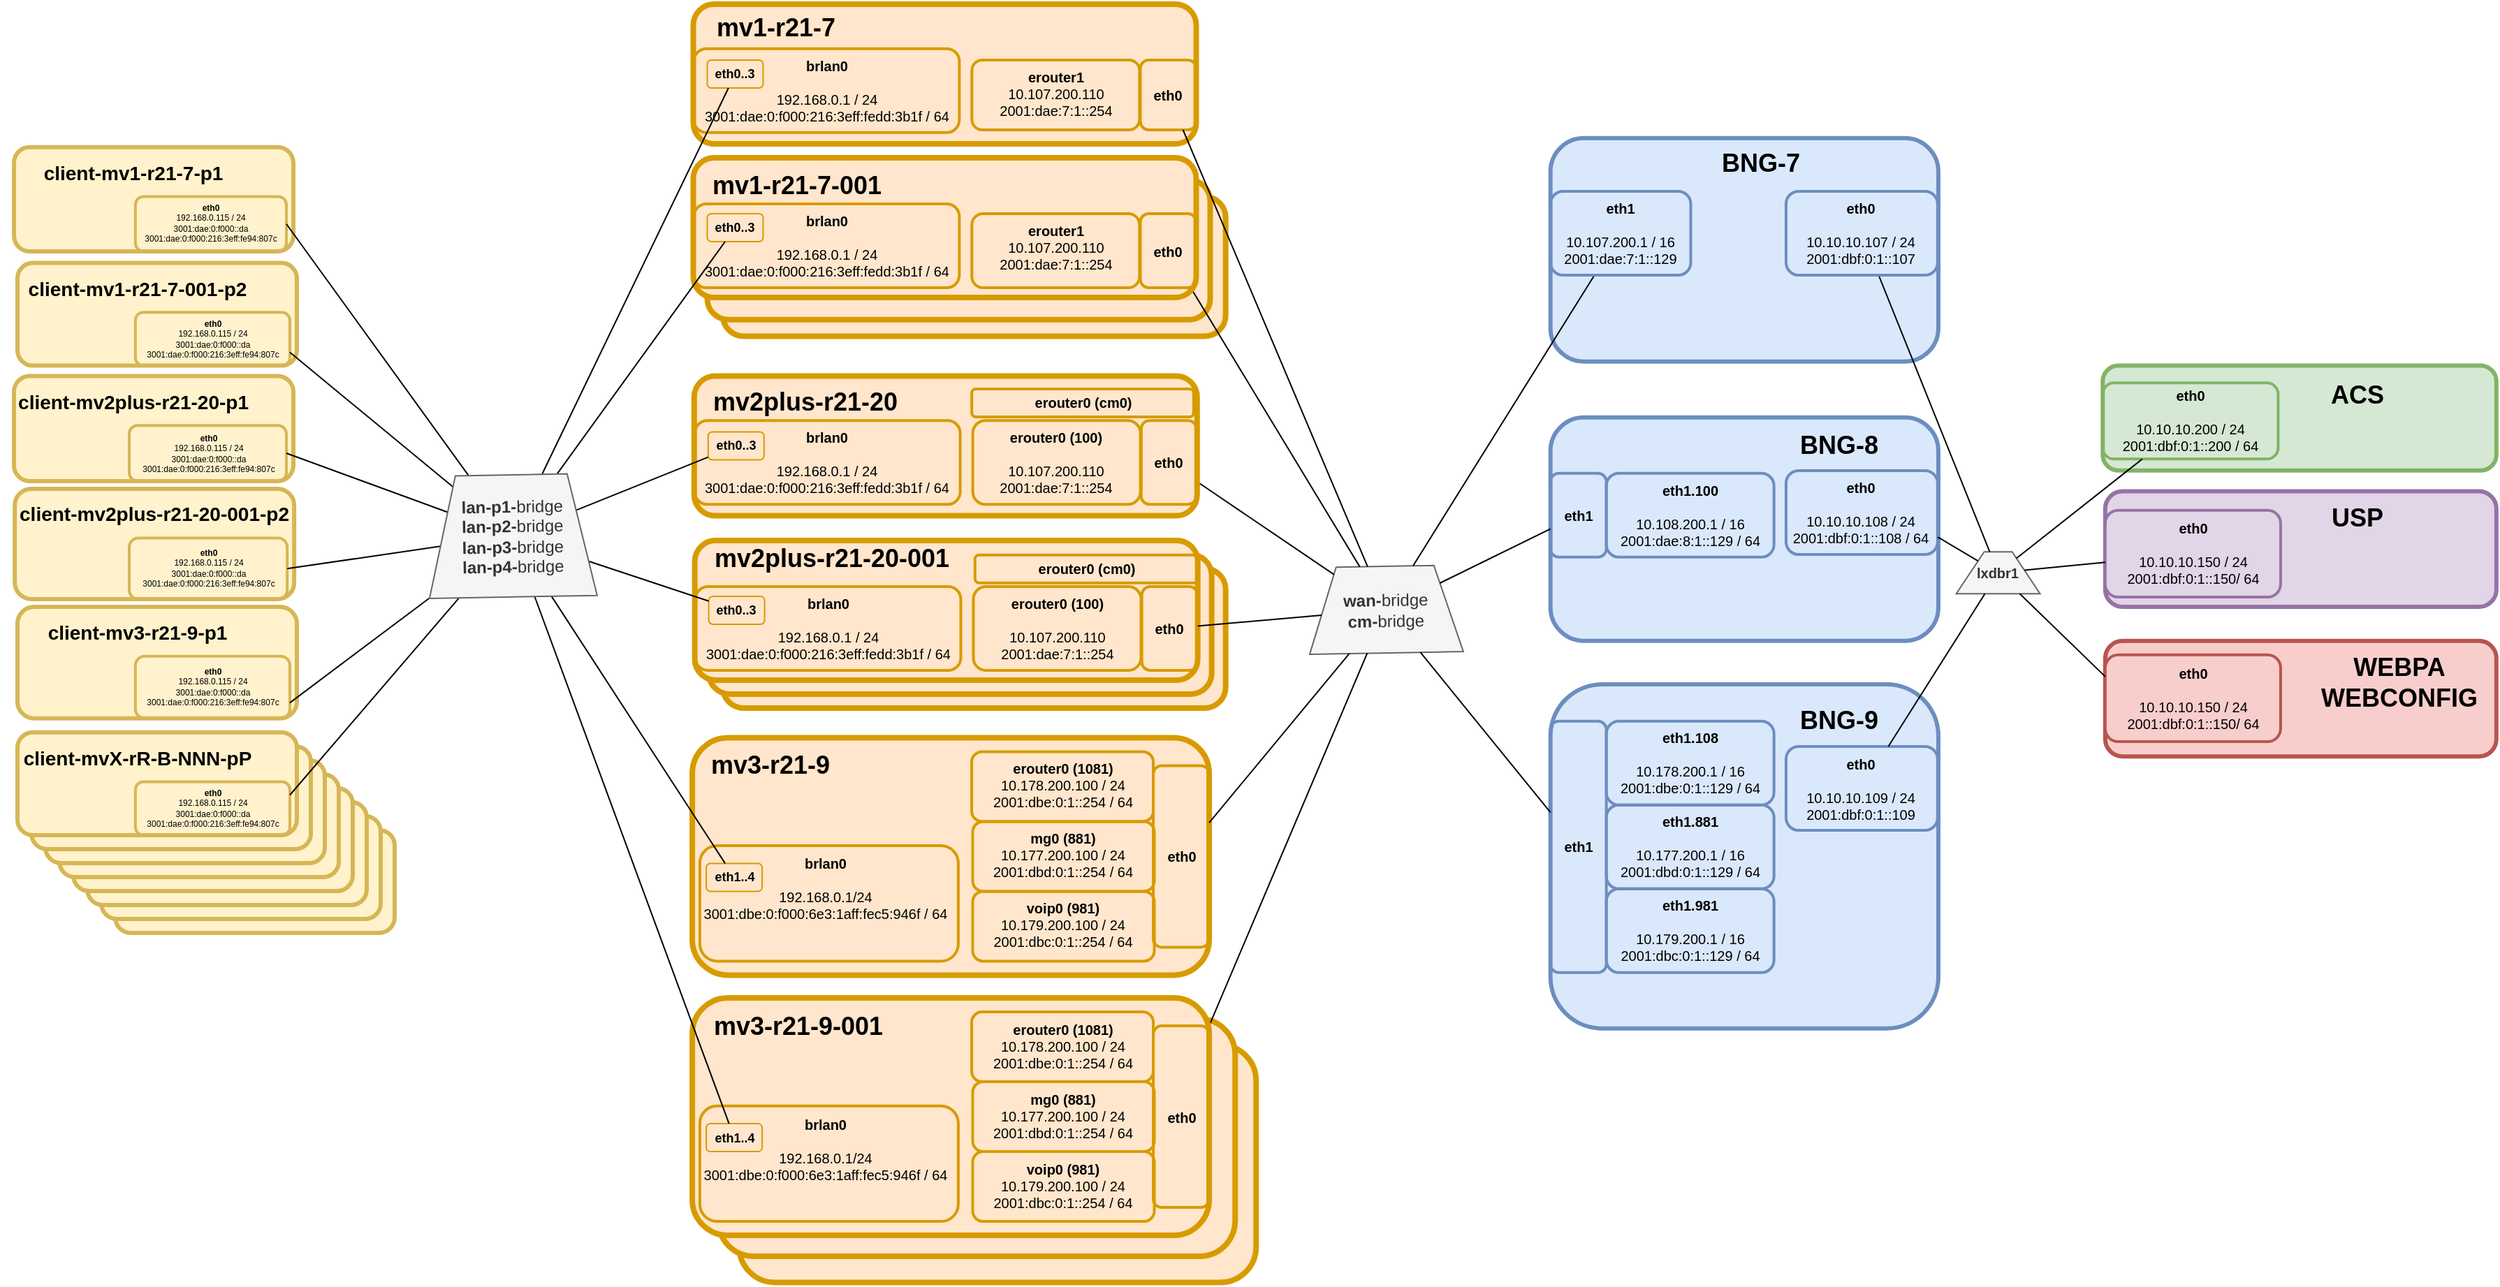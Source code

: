 <mxfile version="24.7.17" pages="2">
  <diagram name="Page-1" id="Axyi0ZO_WcJgHzGyMsrf">
    <mxGraphModel dx="8088" dy="2634" grid="1" gridSize="10" guides="1" tooltips="1" connect="1" arrows="1" fold="1" page="1" pageScale="1" pageWidth="1100" pageHeight="850" math="0" shadow="0">
      <root>
        <mxCell id="0" />
        <mxCell id="1" parent="0" />
        <mxCell id="kVIujq88wfOMcYdASKxM-3" value="" style="rounded=1;whiteSpace=wrap;html=1;fillColor=#fff2cc;strokeColor=#d6b656;strokeWidth=3;fontSize=9;" vertex="1" parent="1">
          <mxGeometry x="-6477.5" y="-1055.68" width="200" height="73.63" as="geometry" />
        </mxCell>
        <mxCell id="kVIujq88wfOMcYdASKxM-2" value="" style="rounded=1;whiteSpace=wrap;html=1;fillColor=#fff2cc;strokeColor=#d6b656;strokeWidth=3;fontSize=9;" vertex="1" parent="1">
          <mxGeometry x="-6487.5" y="-1065.68" width="200" height="73.63" as="geometry" />
        </mxCell>
        <mxCell id="kVIujq88wfOMcYdASKxM-1" value="" style="rounded=1;whiteSpace=wrap;html=1;fillColor=#fff2cc;strokeColor=#d6b656;strokeWidth=3;fontSize=9;" vertex="1" parent="1">
          <mxGeometry x="-6497.5" y="-1075.68" width="200" height="73.63" as="geometry" />
        </mxCell>
        <mxCell id="LOoyIUpZoF9tGjyGPk1A-17" value="" style="rounded=1;whiteSpace=wrap;html=1;fillColor=#fff2cc;strokeColor=#d6b656;strokeWidth=3;fontSize=9;" parent="1" vertex="1">
          <mxGeometry x="-6507.5" y="-1085.68" width="200" height="73.63" as="geometry" />
        </mxCell>
        <mxCell id="LOoyIUpZoF9tGjyGPk1A-16" value="" style="rounded=1;whiteSpace=wrap;html=1;fillColor=#fff2cc;strokeColor=#d6b656;strokeWidth=3;fontSize=9;" parent="1" vertex="1">
          <mxGeometry x="-6517.5" y="-1095.68" width="200" height="73.63" as="geometry" />
        </mxCell>
        <mxCell id="LOoyIUpZoF9tGjyGPk1A-15" value="" style="rounded=1;whiteSpace=wrap;html=1;fillColor=#fff2cc;strokeColor=#d6b656;strokeWidth=3;fontSize=9;" parent="1" vertex="1">
          <mxGeometry x="-6527.5" y="-1105.68" width="200" height="73.63" as="geometry" />
        </mxCell>
        <mxCell id="LOoyIUpZoF9tGjyGPk1A-14" value="" style="rounded=1;whiteSpace=wrap;html=1;fillColor=#fff2cc;strokeColor=#d6b656;strokeWidth=3;fontSize=9;" parent="1" vertex="1">
          <mxGeometry x="-6537.5" y="-1115.68" width="200" height="73.63" as="geometry" />
        </mxCell>
        <mxCell id="LOoyIUpZoF9tGjyGPk1A-12" value="" style="rounded=1;whiteSpace=wrap;html=1;fillColor=#ffe6cc;strokeColor=#d79b00;fillStyle=auto;strokeWidth=4;fontSize=9;" parent="1" vertex="1">
          <mxGeometry x="-6042.68" y="-1243.01" width="360" height="100" as="geometry" />
        </mxCell>
        <mxCell id="LOoyIUpZoF9tGjyGPk1A-11" value="" style="rounded=1;whiteSpace=wrap;html=1;fillColor=#ffe6cc;strokeColor=#d79b00;fillStyle=auto;strokeWidth=4;fontSize=9;" parent="1" vertex="1">
          <mxGeometry x="-6052.68" y="-1253.01" width="360" height="100" as="geometry" />
        </mxCell>
        <mxCell id="LOoyIUpZoF9tGjyGPk1A-10" value="" style="rounded=1;whiteSpace=wrap;html=1;fillColor=#ffe6cc;strokeColor=#d79b00;fillStyle=auto;strokeWidth=4;fontSize=9;" parent="1" vertex="1">
          <mxGeometry x="-6042.68" y="-1509.26" width="360" height="100" as="geometry" />
        </mxCell>
        <mxCell id="LOoyIUpZoF9tGjyGPk1A-9" value="" style="rounded=1;whiteSpace=wrap;html=1;fillColor=#ffe6cc;strokeColor=#d79b00;fillStyle=auto;strokeWidth=4;fontSize=9;" parent="1" vertex="1">
          <mxGeometry x="-6053.75" y="-1521.13" width="360" height="100" as="geometry" />
        </mxCell>
        <mxCell id="LOoyIUpZoF9tGjyGPk1A-8" value="" style="rounded=1;whiteSpace=wrap;html=1;fillColor=#ffe6cc;strokeColor=#d79b00;fillStyle=auto;strokeWidth=4;fontSize=9;" parent="1" vertex="1">
          <mxGeometry x="-6030.88" y="-901.79" width="370" height="170" as="geometry" />
        </mxCell>
        <mxCell id="LOoyIUpZoF9tGjyGPk1A-7" value="" style="rounded=1;whiteSpace=wrap;html=1;fillColor=#ffe6cc;strokeColor=#d79b00;fillStyle=auto;strokeWidth=4;fontSize=9;" parent="1" vertex="1">
          <mxGeometry x="-6045.88" y="-920.44" width="370" height="170" as="geometry" />
        </mxCell>
        <mxCell id="BPUPT0OHVQ3fbzKF05TD-2" value="" style="rounded=1;whiteSpace=wrap;html=1;fillColor=#ffe6cc;strokeColor=#d79b00;fillStyle=auto;strokeWidth=4;fontSize=9;" parent="1" vertex="1">
          <mxGeometry x="-6063.75" y="-1647" width="360" height="100" as="geometry" />
        </mxCell>
        <mxCell id="ZdHZs-xIcd3arrK55Dnx-14" value="&lt;b style=&quot;font-size: 18px;&quot;&gt;mv1-r21-7&lt;/b&gt;" style="text;html=1;align=center;verticalAlign=middle;resizable=0;points=[];autosize=1;strokeColor=none;fillColor=none;fontSize=18;fontColor=default;fontStyle=0;" parent="1" vertex="1">
          <mxGeometry x="-6059.64" y="-1650" width="110" height="40" as="geometry" />
        </mxCell>
        <mxCell id="jPhf9QpesXwXawj8Bi22-1" value="" style="rounded=1;whiteSpace=wrap;html=1;fillColor=none;strokeColor=#d79b00;strokeWidth=2;fontSize=9;" parent="1" vertex="1">
          <mxGeometry x="-6063.33" y="-1615.13" width="190" height="60" as="geometry" />
        </mxCell>
        <mxCell id="jPhf9QpesXwXawj8Bi22-2" value="&lt;font style=&quot;&quot;&gt;brlan0&lt;br&gt;&lt;span style=&quot;font-weight: normal;&quot;&gt;&lt;br&gt;192.168.0.1 / 24&lt;/span&gt;&lt;br&gt;&lt;span style=&quot;font-weight: 400;&quot;&gt;3001:dae:0:f000:216:3eff:fedd:3b1f&lt;/span&gt;&lt;span style=&quot;font-weight: normal;&quot;&gt;&amp;nbsp;/ 64&lt;/span&gt;&lt;br style=&quot;font-size: 10px;&quot;&gt;&lt;/font&gt;" style="text;strokeColor=none;align=center;fillColor=none;html=1;verticalAlign=top;whiteSpace=wrap;rounded=1;fontSize=10;fontStyle=1" parent="1" vertex="1">
          <mxGeometry x="-6063.33" y="-1615.13" width="189.58" height="60" as="geometry" />
        </mxCell>
        <mxCell id="jPhf9QpesXwXawj8Bi22-3" value="&lt;b style=&quot;font-size: 9px;&quot;&gt;eth0..3&lt;/b&gt;" style="rounded=1;whiteSpace=wrap;html=1;fillColor=none;strokeColor=#d79b00;fontSize=9;" parent="1" vertex="1">
          <mxGeometry x="-6053.75" y="-1607" width="40" height="20" as="geometry" />
        </mxCell>
        <mxCell id="jPhf9QpesXwXawj8Bi22-4" value="eth0" style="rounded=1;whiteSpace=wrap;html=1;fillColor=none;strokeColor=#d79b00;fontSize=10;fontStyle=1;strokeWidth=2;" parent="1" vertex="1">
          <mxGeometry x="-5743.75" y="-1607" width="40" height="50" as="geometry" />
        </mxCell>
        <mxCell id="jPhf9QpesXwXawj8Bi22-5" value="&lt;b style=&quot;font-size: 10px;&quot;&gt;erouter1&lt;br&gt;&lt;/b&gt;10.107.200.110&lt;br&gt;2001:dae:7:1::254" style="rounded=1;whiteSpace=wrap;html=1;align=center;fillColor=none;strokeColor=#d79b00;fontSize=10;strokeWidth=2;verticalAlign=top;" parent="1" vertex="1">
          <mxGeometry x="-5864.33" y="-1607" width="120" height="50" as="geometry" />
        </mxCell>
        <mxCell id="jPhf9QpesXwXawj8Bi22-6" value="&lt;b style=&quot;font-size: 12px;&quot;&gt;wan-&lt;/b&gt;bridge&lt;div&gt;&lt;b style=&quot;font-size: 12px;&quot;&gt;cm-&lt;/b&gt;bridge&lt;br&gt;&lt;/div&gt;" style="shape=trapezoid;perimeter=trapezoidPerimeter;whiteSpace=wrap;html=1;fixedSize=1;fontSize=12;fillColor=#f5f5f5;fontColor=#333333;strokeColor=#666666;rotation=-1;verticalAlign=middle;" parent="1" vertex="1">
          <mxGeometry x="-5623.08" y="-1244.5" width="110" height="62" as="geometry" />
        </mxCell>
        <mxCell id="jPhf9QpesXwXawj8Bi22-7" value="" style="rounded=1;whiteSpace=wrap;html=1;fillColor=#d5e8d4;strokeColor=#82b366;strokeWidth=3;fontSize=9;" parent="1" vertex="1">
          <mxGeometry x="-5054.86" y="-1388.21" width="281.78" height="75.13" as="geometry" />
        </mxCell>
        <mxCell id="jPhf9QpesXwXawj8Bi22-11" value="&lt;font style=&quot;font-size: 10px;&quot;&gt;eth0&lt;br style=&quot;font-size: 10px;&quot;&gt;&lt;br style=&quot;font-size: 10px;&quot;&gt;&lt;span style=&quot;font-weight: normal; font-size: 10px;&quot;&gt;10.10.10.200 / 24&lt;br style=&quot;font-size: 10px;&quot;&gt;2001:dbf:0:1::200 / 64&lt;/span&gt;&lt;br style=&quot;font-size: 10px;&quot;&gt;&lt;/font&gt;" style="rounded=1;whiteSpace=wrap;html=1;fillColor=none;strokeColor=#82b366;fontSize=10;fontStyle=1;strokeWidth=2;" parent="1" vertex="1">
          <mxGeometry x="-5054.86" y="-1375.83" width="125.56" height="54.51" as="geometry" />
        </mxCell>
        <mxCell id="VWxw-bLilHhJzbKpekQc-5" value="" style="endArrow=none;html=1;rounded=0;fontSize=9;" parent="1" source="LOoyIUpZoF9tGjyGPk1A-1" target="jPhf9QpesXwXawj8Bi22-3" edge="1">
          <mxGeometry width="50" height="50" relative="1" as="geometry">
            <mxPoint x="-6083.075" y="-1487.89" as="sourcePoint" />
            <mxPoint x="-6159.661" y="-1499.26" as="targetPoint" />
            <Array as="points" />
          </mxGeometry>
        </mxCell>
        <mxCell id="VWxw-bLilHhJzbKpekQc-7" value="" style="endArrow=none;html=1;rounded=0;fontSize=9;" parent="1" source="jPhf9QpesXwXawj8Bi22-6" target="jPhf9QpesXwXawj8Bi22-4" edge="1">
          <mxGeometry width="50" height="50" relative="1" as="geometry">
            <mxPoint x="-5689.94" y="-1469.79" as="sourcePoint" />
            <mxPoint x="-6233.035" y="-1237.99" as="targetPoint" />
          </mxGeometry>
        </mxCell>
        <mxCell id="VEIhGE11iWbtG9OPqQKF-1" value="" style="rounded=1;whiteSpace=wrap;html=1;fillColor=#dae8fc;strokeColor=#6c8ebf;strokeWidth=3;fontSize=9;" parent="1" vertex="1">
          <mxGeometry x="-5450.18" y="-1551.13" width="277.66" height="160" as="geometry" />
        </mxCell>
        <mxCell id="VEIhGE11iWbtG9OPqQKF-6" value="" style="endArrow=none;html=1;rounded=0;fontSize=9;" parent="1" source="jPhf9QpesXwXawj8Bi22-6" target="TkQ-gT52N2ZANkxyGBpz-6" edge="1">
          <mxGeometry width="50" height="50" relative="1" as="geometry">
            <mxPoint x="-5492.239" y="-1298" as="sourcePoint" />
            <mxPoint x="-5442.986" y="-1461.13" as="targetPoint" />
          </mxGeometry>
        </mxCell>
        <mxCell id="VEIhGE11iWbtG9OPqQKF-7" value="&lt;b style=&quot;font-size: 18px;&quot;&gt;BNG-7&lt;/b&gt;" style="text;html=1;align=center;verticalAlign=middle;resizable=0;points=[];autosize=1;strokeColor=none;fillColor=none;fontSize=18;fontColor=default;fontStyle=0;" parent="1" vertex="1">
          <mxGeometry x="-5339.76" y="-1553" width="80" height="40" as="geometry" />
        </mxCell>
        <mxCell id="VEIhGE11iWbtG9OPqQKF-8" value="&lt;b style=&quot;font-size: 18px;&quot;&gt;ACS&lt;/b&gt;" style="text;html=1;align=center;verticalAlign=middle;resizable=0;points=[];autosize=1;strokeColor=none;fillColor=none;fontSize=18;fontStyle=0;fontColor=default;" parent="1" vertex="1">
          <mxGeometry x="-4903.08" y="-1387" width="60" height="40" as="geometry" />
        </mxCell>
        <mxCell id="mIAgexFHFYWs2OW3OZyE-1" value="&lt;font style=&quot;font-size: 10px;&quot;&gt;&lt;font style=&quot;font-size: 10px;&quot;&gt;lxdbr1&lt;/font&gt;&lt;/font&gt;" style="shape=trapezoid;perimeter=trapezoidPerimeter;whiteSpace=wrap;html=1;fixedSize=1;fontSize=10;fontStyle=1;fillColor=#f5f5f5;fontColor=#333333;strokeColor=#666666;" parent="1" vertex="1">
          <mxGeometry x="-5159.72" y="-1254.87" width="60" height="30" as="geometry" />
        </mxCell>
        <mxCell id="mIAgexFHFYWs2OW3OZyE-3" value="" style="endArrow=none;html=1;rounded=0;fontSize=9;" parent="1" source="mIAgexFHFYWs2OW3OZyE-1" target="mIAgexFHFYWs2OW3OZyE-2" edge="1">
          <mxGeometry width="50" height="50" relative="1" as="geometry">
            <mxPoint x="-5469.67" y="-1352.65" as="sourcePoint" />
            <mxPoint x="-5331.954" y="-1415.85" as="targetPoint" />
            <Array as="points" />
          </mxGeometry>
        </mxCell>
        <mxCell id="mIAgexFHFYWs2OW3OZyE-2" value="eth0&lt;br style=&quot;font-size: 10px;&quot;&gt;&lt;br style=&quot;font-size: 10px;&quot;&gt;&lt;span style=&quot;font-weight: normal;&quot;&gt;10.10.10.107 / 24&lt;/span&gt;&lt;br&gt;&lt;span style=&quot;font-weight: 400;&quot;&gt;2001:dbf:0:1::107&lt;/span&gt;" style="rounded=1;whiteSpace=wrap;html=1;fillColor=none;strokeColor=#6c8ebf;fontSize=10;fontStyle=1;strokeWidth=2;" parent="1" vertex="1">
          <mxGeometry x="-5281.54" y="-1513" width="108.46" height="60" as="geometry" />
        </mxCell>
        <mxCell id="mIAgexFHFYWs2OW3OZyE-4" value="" style="endArrow=none;html=1;rounded=0;fontSize=9;" parent="1" source="jPhf9QpesXwXawj8Bi22-11" target="mIAgexFHFYWs2OW3OZyE-1" edge="1">
          <mxGeometry width="50" height="50" relative="1" as="geometry">
            <mxPoint x="-5193.87" y="-1240" as="sourcePoint" />
            <mxPoint x="-5116.96" y="-913" as="targetPoint" />
            <Array as="points" />
          </mxGeometry>
        </mxCell>
        <mxCell id="TkQ-gT52N2ZANkxyGBpz-6" value="eth1&lt;br&gt;&lt;br&gt;&lt;span style=&quot;font-weight: normal;&quot;&gt;10.107.200.1 / 16&lt;/span&gt;&lt;br&gt;&lt;span style=&quot;font-weight: normal;&quot;&gt;2001:dae:7:1::129&lt;/span&gt;" style="rounded=1;whiteSpace=wrap;html=1;fillColor=none;strokeColor=#6c8ebf;fontSize=10;fontStyle=1;strokeWidth=2;verticalAlign=top;" parent="1" vertex="1">
          <mxGeometry x="-5450.18" y="-1513" width="100.42" height="60" as="geometry" />
        </mxCell>
        <mxCell id="rbybgyyjFFzyAAJE25rD-17" value="" style="rounded=1;whiteSpace=wrap;html=1;fillColor=#dae8fc;strokeColor=#6c8ebf;strokeWidth=3;fontSize=9;" parent="1" vertex="1">
          <mxGeometry x="-5450.18" y="-1351.13" width="277.66" height="160" as="geometry" />
        </mxCell>
        <mxCell id="rbybgyyjFFzyAAJE25rD-18" value="eth1" style="rounded=1;whiteSpace=wrap;html=1;fillColor=none;strokeColor=#6c8ebf;fontSize=10;fontStyle=1;strokeWidth=2;" parent="1" vertex="1">
          <mxGeometry x="-5450.18" y="-1311.13" width="40" height="60" as="geometry" />
        </mxCell>
        <mxCell id="rbybgyyjFFzyAAJE25rD-19" value="&lt;b style=&quot;font-size: 18px;&quot;&gt;BNG-8&lt;/b&gt;" style="text;html=1;align=center;verticalAlign=middle;resizable=0;points=[];autosize=1;strokeColor=none;fillColor=none;fontSize=18;fontColor=default;fontStyle=0;" parent="1" vertex="1">
          <mxGeometry x="-5284.25" y="-1351.13" width="80" height="40" as="geometry" />
        </mxCell>
        <mxCell id="rbybgyyjFFzyAAJE25rD-22" value="eth1.100&lt;br&gt;&lt;br&gt;&lt;span style=&quot;font-weight: normal;&quot;&gt;10.108.200.1 / 16&lt;br&gt;2001:dae:8:1::129 / 64&lt;/span&gt;" style="rounded=1;whiteSpace=wrap;html=1;fillColor=none;strokeColor=#6c8ebf;fontSize=10;fontStyle=1;strokeWidth=2;verticalAlign=top;" parent="1" vertex="1">
          <mxGeometry x="-5410.18" y="-1311.13" width="120" height="60" as="geometry" />
        </mxCell>
        <mxCell id="rbybgyyjFFzyAAJE25rD-23" value="" style="rounded=1;whiteSpace=wrap;html=1;fillColor=#dae8fc;strokeColor=#6c8ebf;strokeWidth=3;fontSize=9;" parent="1" vertex="1">
          <mxGeometry x="-5450.18" y="-1160" width="277.66" height="246.37" as="geometry" />
        </mxCell>
        <mxCell id="rbybgyyjFFzyAAJE25rD-24" value="eth1" style="rounded=1;whiteSpace=wrap;html=1;fillColor=none;strokeColor=#6c8ebf;fontSize=10;fontStyle=1;strokeWidth=2;" parent="1" vertex="1">
          <mxGeometry x="-5450.18" y="-1133.63" width="40" height="180" as="geometry" />
        </mxCell>
        <mxCell id="rbybgyyjFFzyAAJE25rD-25" value="&lt;b style=&quot;font-size: 18px;&quot;&gt;BNG-9&lt;/b&gt;" style="text;html=1;align=center;verticalAlign=middle;resizable=0;points=[];autosize=1;strokeColor=none;fillColor=none;fontSize=18;fontColor=default;fontStyle=0;" parent="1" vertex="1">
          <mxGeometry x="-5284.25" y="-1153.63" width="80" height="40" as="geometry" />
        </mxCell>
        <mxCell id="rbybgyyjFFzyAAJE25rD-27" value="eth1.881&lt;br&gt;&lt;br style=&quot;border-color: var(--border-color);&quot;&gt;&lt;span style=&quot;font-weight: normal;&quot;&gt;10.177.200.1 / 16&lt;br style=&quot;border-color: var(--border-color);&quot;&gt;2001:dbd:0:1::129 / 64&lt;/span&gt;" style="rounded=1;whiteSpace=wrap;html=1;fillColor=none;strokeColor=#6c8ebf;fontSize=10;fontStyle=1;strokeWidth=2;verticalAlign=top;" parent="1" vertex="1">
          <mxGeometry x="-5410.18" y="-1073.63" width="120" height="60" as="geometry" />
        </mxCell>
        <mxCell id="rbybgyyjFFzyAAJE25rD-28" value="eth1.108&lt;br&gt;&lt;br&gt;&lt;span style=&quot;font-weight: normal;&quot;&gt;10.178.200.1 / 16&lt;br&gt;2001:dbe:0:1::129 / 64&lt;/span&gt;" style="rounded=1;whiteSpace=wrap;html=1;fillColor=none;strokeColor=#6c8ebf;fontSize=10;fontStyle=1;strokeWidth=2;verticalAlign=top;" parent="1" vertex="1">
          <mxGeometry x="-5410.18" y="-1133.63" width="120" height="60" as="geometry" />
        </mxCell>
        <mxCell id="rbybgyyjFFzyAAJE25rD-30" value="eth0&lt;br style=&quot;font-size: 10px;&quot;&gt;&lt;br style=&quot;font-size: 10px;&quot;&gt;&lt;span style=&quot;font-weight: normal;&quot;&gt;10.10.10.108 / 24&lt;/span&gt;&lt;br&gt;&lt;span style=&quot;font-weight: 400;&quot;&gt;2001:dbf:0:1::108 / 64&lt;/span&gt;" style="rounded=1;whiteSpace=wrap;html=1;fillColor=none;strokeColor=#6c8ebf;fontSize=10;fontStyle=1;strokeWidth=2;" parent="1" vertex="1">
          <mxGeometry x="-5281.54" y="-1313" width="108.46" height="60" as="geometry" />
        </mxCell>
        <mxCell id="rbybgyyjFFzyAAJE25rD-31" value="eth0&lt;br style=&quot;font-size: 10px;&quot;&gt;&lt;br style=&quot;font-size: 10px;&quot;&gt;&lt;span style=&quot;font-weight: normal;&quot;&gt;10.10.10.109 / 24&lt;/span&gt;&lt;br&gt;&lt;span style=&quot;font-weight: 400;&quot;&gt;2001:dbf:0:1::109&lt;/span&gt;" style="rounded=1;whiteSpace=wrap;html=1;fillColor=none;strokeColor=#6c8ebf;fontSize=10;fontStyle=1;strokeWidth=2;" parent="1" vertex="1">
          <mxGeometry x="-5281.54" y="-1115.5" width="108.46" height="60" as="geometry" />
        </mxCell>
        <mxCell id="rbybgyyjFFzyAAJE25rD-32" value="eth1.981&lt;br&gt;&lt;br style=&quot;border-color: var(--border-color);&quot;&gt;&lt;span style=&quot;font-weight: normal;&quot;&gt;10.179.200.1 / 16&lt;br style=&quot;border-color: var(--border-color);&quot;&gt;2001:dbc:0:1::129 / 64&lt;/span&gt;" style="rounded=1;whiteSpace=wrap;html=1;fillColor=none;strokeColor=#6c8ebf;fontSize=10;fontStyle=1;strokeWidth=2;verticalAlign=top;" parent="1" vertex="1">
          <mxGeometry x="-5410.18" y="-1013.63" width="120" height="60" as="geometry" />
        </mxCell>
        <mxCell id="rbybgyyjFFzyAAJE25rD-34" value="" style="endArrow=none;html=1;rounded=0;fontSize=9;" parent="1" source="jPhf9QpesXwXawj8Bi22-6" target="-lX0_qhmXyuA239JzsIQ-22" edge="1">
          <mxGeometry width="50" height="50" relative="1" as="geometry">
            <mxPoint x="-5621.94" y="-1278" as="sourcePoint" />
            <mxPoint x="-5704.58" y="-1321.365" as="targetPoint" />
          </mxGeometry>
        </mxCell>
        <mxCell id="rbybgyyjFFzyAAJE25rD-35" value="" style="endArrow=none;html=1;rounded=0;fontSize=9;" parent="1" source="jPhf9QpesXwXawj8Bi22-6" target="rbybgyyjFFzyAAJE25rD-18" edge="1">
          <mxGeometry width="50" height="50" relative="1" as="geometry">
            <mxPoint x="-5474.264" y="-1282.315" as="sourcePoint" />
            <mxPoint x="-5615.76" y="-1269.13" as="targetPoint" />
          </mxGeometry>
        </mxCell>
        <mxCell id="rbybgyyjFFzyAAJE25rD-36" value="" style="endArrow=none;html=1;rounded=0;fontSize=9;" parent="1" source="jPhf9QpesXwXawj8Bi22-6" target="-lX0_qhmXyuA239JzsIQ-35" edge="1">
          <mxGeometry width="50" height="50" relative="1" as="geometry">
            <mxPoint x="-5627.94" y="-1255" as="sourcePoint" />
            <mxPoint x="-5705.94" y="-1218.801" as="targetPoint" />
          </mxGeometry>
        </mxCell>
        <mxCell id="rbybgyyjFFzyAAJE25rD-37" value="" style="endArrow=none;html=1;rounded=0;fontSize=9;" parent="1" source="rbybgyyjFFzyAAJE25rD-24" target="jPhf9QpesXwXawj8Bi22-6" edge="1">
          <mxGeometry width="50" height="50" relative="1" as="geometry">
            <mxPoint x="-5537.76" y="-1253.13" as="sourcePoint" />
            <mxPoint x="-5495.362" y="-1268" as="targetPoint" />
          </mxGeometry>
        </mxCell>
        <mxCell id="rbybgyyjFFzyAAJE25rD-38" value="" style="rounded=1;whiteSpace=wrap;html=1;fillColor=#ffe6cc;strokeColor=#d79b00;fillStyle=auto;strokeWidth=4;fontSize=9;" parent="1" vertex="1">
          <mxGeometry x="-6064.47" y="-1121.81" width="370" height="170" as="geometry" />
        </mxCell>
        <mxCell id="rbybgyyjFFzyAAJE25rD-39" value="&lt;b style=&quot;font-size: 18px;&quot;&gt;mv3-r21-9&lt;/b&gt;" style="text;html=1;align=center;verticalAlign=middle;resizable=0;points=[];autosize=1;strokeColor=none;fillColor=none;fontSize=18;fontColor=default;fontStyle=0;" parent="1" vertex="1">
          <mxGeometry x="-6064.47" y="-1121.81" width="110" height="40" as="geometry" />
        </mxCell>
        <mxCell id="rbybgyyjFFzyAAJE25rD-40" value="" style="rounded=1;whiteSpace=wrap;html=1;fillColor=none;strokeColor=#d79b00;strokeWidth=2;fontSize=9;" parent="1" vertex="1">
          <mxGeometry x="-6059.05" y="-1044.52" width="185" height="82.71" as="geometry" />
        </mxCell>
        <mxCell id="rbybgyyjFFzyAAJE25rD-41" value="&lt;font style=&quot;&quot;&gt;brlan0&lt;br&gt;&lt;span style=&quot;font-weight: normal;&quot;&gt;&lt;br&gt;192.168.0.1/24&lt;/span&gt;&lt;br&gt;&lt;span style=&quot;font-weight: 400;&quot;&gt;3001:dbe:0:f000:6e3:1aff:fec5:946f&lt;/span&gt;&lt;span style=&quot;font-weight: normal;&quot;&gt;&amp;nbsp;/ 64&lt;/span&gt;&lt;br style=&quot;font-size: 10px;&quot;&gt;&lt;/font&gt;" style="text;strokeColor=none;align=center;fillColor=none;html=1;verticalAlign=top;whiteSpace=wrap;rounded=1;fontSize=10;fontStyle=1" parent="1" vertex="1">
          <mxGeometry x="-6059.05" y="-1043.73" width="180" height="49.21" as="geometry" />
        </mxCell>
        <mxCell id="rbybgyyjFFzyAAJE25rD-42" value="&lt;b style=&quot;font-size: 9px;&quot;&gt;eth1..4&lt;/b&gt;" style="rounded=1;whiteSpace=wrap;html=1;fillColor=none;strokeColor=#d79b00;fontSize=9;" parent="1" vertex="1">
          <mxGeometry x="-6054.47" y="-1031.81" width="40" height="20" as="geometry" />
        </mxCell>
        <mxCell id="rbybgyyjFFzyAAJE25rD-43" value="eth0" style="rounded=1;whiteSpace=wrap;html=1;fillColor=none;strokeColor=#d79b00;fontSize=10;fontStyle=1;strokeWidth=2;" parent="1" vertex="1">
          <mxGeometry x="-5734.47" y="-1101.81" width="40" height="130" as="geometry" />
        </mxCell>
        <mxCell id="rbybgyyjFFzyAAJE25rD-44" value="&lt;b style=&quot;font-size: 10px;&quot;&gt;erouter0 (1081)&lt;br&gt;&lt;/b&gt;10.178.200.100 / 24&lt;br&gt;2001:dbe:0:1::254 / 64" style="rounded=1;whiteSpace=wrap;html=1;align=center;fillColor=none;strokeColor=#d79b00;fontSize=10;strokeWidth=2;verticalAlign=top;" parent="1" vertex="1">
          <mxGeometry x="-5864.47" y="-1111.81" width="130" height="50" as="geometry" />
        </mxCell>
        <mxCell id="rbybgyyjFFzyAAJE25rD-45" value="&lt;b style=&quot;font-size: 10px;&quot;&gt;mg0 (881)&lt;br&gt;&lt;/b&gt;10.177.200.100 / 24&lt;br&gt;2001:dbd:0:1::254 / 64&lt;span style=&quot;font-size: 10px;&quot;&gt;&lt;br style=&quot;font-size: 10px;&quot;&gt;&lt;/span&gt;" style="rounded=1;whiteSpace=wrap;html=1;align=center;fillColor=none;strokeColor=#d79b00;fontSize=10;strokeWidth=2;verticalAlign=top;" parent="1" vertex="1">
          <mxGeometry x="-5863.74" y="-1061.81" width="130" height="50" as="geometry" />
        </mxCell>
        <mxCell id="rbybgyyjFFzyAAJE25rD-46" value="&lt;b style=&quot;font-size: 10px;&quot;&gt;voip0 (981)&lt;br&gt;&lt;/b&gt;10.179.200.100 / 24&lt;br&gt;2001:dbc:0:1::254 / 64&lt;span style=&quot;font-size: 10px;&quot;&gt;&lt;br style=&quot;font-size: 10px;&quot;&gt;&lt;/span&gt;" style="rounded=1;whiteSpace=wrap;html=1;align=center;fillColor=none;strokeColor=#d79b00;fontSize=10;strokeWidth=2;verticalAlign=top;" parent="1" vertex="1">
          <mxGeometry x="-5863.74" y="-1011.81" width="130" height="50" as="geometry" />
        </mxCell>
        <mxCell id="rbybgyyjFFzyAAJE25rD-47" value="" style="endArrow=none;html=1;rounded=0;fontSize=9;" parent="1" source="jPhf9QpesXwXawj8Bi22-6" target="rbybgyyjFFzyAAJE25rD-43" edge="1">
          <mxGeometry width="50" height="50" relative="1" as="geometry">
            <mxPoint x="-5622.94" y="-1257.87" as="sourcePoint" />
            <mxPoint x="-5699.94" y="-1121.87" as="targetPoint" />
          </mxGeometry>
        </mxCell>
        <mxCell id="rbybgyyjFFzyAAJE25rD-50" value="" style="endArrow=none;html=1;rounded=0;fontSize=9;" parent="1" source="mIAgexFHFYWs2OW3OZyE-1" target="rbybgyyjFFzyAAJE25rD-30" edge="1">
          <mxGeometry width="50" height="50" relative="1" as="geometry">
            <mxPoint x="-5096.96" y="-1242.87" as="sourcePoint" />
            <mxPoint x="-5186.96" y="-1472.87" as="targetPoint" />
            <Array as="points">
              <mxPoint x="-5171.96" y="-1264.87" />
            </Array>
          </mxGeometry>
        </mxCell>
        <mxCell id="rbybgyyjFFzyAAJE25rD-51" value="" style="endArrow=none;html=1;rounded=0;fontSize=9;" parent="1" source="mIAgexFHFYWs2OW3OZyE-1" target="rbybgyyjFFzyAAJE25rD-31" edge="1">
          <mxGeometry width="50" height="50" relative="1" as="geometry">
            <mxPoint x="-5086.96" y="-1232.87" as="sourcePoint" />
            <mxPoint x="-5186.96" y="-1273.87" as="targetPoint" />
            <Array as="points" />
          </mxGeometry>
        </mxCell>
        <mxCell id="rbybgyyjFFzyAAJE25rD-52" value="" style="rounded=1;whiteSpace=wrap;html=1;fillColor=#e1d5e7;strokeColor=#9673a6;strokeWidth=3;fontSize=9;" parent="1" vertex="1">
          <mxGeometry x="-5053.08" y="-1298.21" width="280" height="82.71" as="geometry" />
        </mxCell>
        <mxCell id="rbybgyyjFFzyAAJE25rD-53" value="&lt;font style=&quot;font-size: 10px;&quot;&gt;eth0&lt;br style=&quot;font-size: 10px;&quot;&gt;&lt;br style=&quot;font-size: 10px;&quot;&gt;&lt;span style=&quot;font-weight: normal; font-size: 10px;&quot;&gt;10.10.10.150 / 24&lt;br style=&quot;font-size: 10px;&quot;&gt;2001:dbf:0:1::150/ 64&lt;/span&gt;&lt;br style=&quot;font-size: 10px;&quot;&gt;&lt;/font&gt;" style="rounded=1;whiteSpace=wrap;html=1;fillColor=#e1d5e7;strokeColor=#9673a6;fontSize=10;fontStyle=1;strokeWidth=2;" parent="1" vertex="1">
          <mxGeometry x="-5053.08" y="-1284.59" width="125.56" height="62.09" as="geometry" />
        </mxCell>
        <mxCell id="rbybgyyjFFzyAAJE25rD-54" value="&lt;b style=&quot;font-size: 18px;&quot;&gt;USP&lt;/b&gt;" style="text;html=1;align=center;verticalAlign=middle;resizable=0;points=[];autosize=1;strokeColor=none;fillColor=none;fontSize=18;fontStyle=0;" parent="1" vertex="1">
          <mxGeometry x="-4903.08" y="-1298.69" width="60" height="40" as="geometry" />
        </mxCell>
        <mxCell id="rbybgyyjFFzyAAJE25rD-55" value="" style="endArrow=none;html=1;rounded=0;fontSize=9;" parent="1" source="rbybgyyjFFzyAAJE25rD-53" target="mIAgexFHFYWs2OW3OZyE-1" edge="1">
          <mxGeometry width="50" height="50" relative="1" as="geometry">
            <mxPoint x="-5212.72" y="-884.87" as="sourcePoint" />
            <mxPoint x="-5131.72" y="-1214.87" as="targetPoint" />
            <Array as="points" />
          </mxGeometry>
        </mxCell>
        <mxCell id="rbybgyyjFFzyAAJE25rD-56" value="" style="rounded=1;whiteSpace=wrap;html=1;fillColor=#fff2cc;strokeColor=#d6b656;strokeWidth=3;fontSize=9;" parent="1" vertex="1">
          <mxGeometry x="-6550" y="-1544.63" width="200" height="74.63" as="geometry" />
        </mxCell>
        <mxCell id="rbybgyyjFFzyAAJE25rD-57" value="&lt;font style=&quot;font-size: 6px;&quot;&gt;eth0&lt;br style=&quot;font-size: 6px;&quot;&gt;&lt;span style=&quot;font-size: 6px; font-weight: normal;&quot;&gt;192.168.0.115 / 24&lt;br style=&quot;font-size: 6px;&quot;&gt;&lt;/span&gt;&lt;span style=&quot;font-weight: normal; font-size: 6px;&quot;&gt;3001:dae:0:f000::da&lt;br style=&quot;font-size: 6px;&quot;&gt;3001:dae:0:f000:216:3eff:fe94:807c&lt;/span&gt;&lt;br style=&quot;font-size: 6px;&quot;&gt;&lt;/font&gt;" style="rounded=1;whiteSpace=wrap;html=1;fillColor=none;strokeColor=#d6b656;fontSize=6;fontStyle=1;strokeWidth=2;" parent="1" vertex="1">
          <mxGeometry x="-6463.08" y="-1509.26" width="108.08" height="39.26" as="geometry" />
        </mxCell>
        <mxCell id="rbybgyyjFFzyAAJE25rD-58" value="&lt;b style=&quot;font-size: 14px;&quot;&gt;client-mv1-r21-7-p1&lt;/b&gt;" style="text;html=1;align=center;verticalAlign=middle;resizable=0;points=[];autosize=1;strokeColor=none;fillColor=none;fontSize=14;fontStyle=0;" parent="1" vertex="1">
          <mxGeometry x="-6540.0" y="-1540.76" width="150" height="30" as="geometry" />
        </mxCell>
        <mxCell id="rbybgyyjFFzyAAJE25rD-59" value="" style="endArrow=none;html=1;rounded=0;fontSize=9;exitX=1;exitY=0.5;exitDx=0;exitDy=0;" parent="1" source="rbybgyyjFFzyAAJE25rD-57" target="LOoyIUpZoF9tGjyGPk1A-1" edge="1">
          <mxGeometry width="50" height="50" relative="1" as="geometry">
            <mxPoint x="-6439.4" y="-1424" as="sourcePoint" />
            <mxPoint x="-6351.995" y="-1485.2" as="targetPoint" />
            <Array as="points" />
          </mxGeometry>
        </mxCell>
        <mxCell id="ugkEreDL_NRRBx4p7EIG-24" value="" style="endArrow=none;html=1;rounded=0;fontSize=9;" parent="1" source="LOoyIUpZoF9tGjyGPk1A-1" target="rbybgyyjFFzyAAJE25rD-42" edge="1">
          <mxGeometry width="50" height="50" relative="1" as="geometry">
            <mxPoint x="-6092.495" y="-975.115" as="sourcePoint" />
            <mxPoint x="-6013.44" y="-1602.41" as="targetPoint" />
            <Array as="points" />
          </mxGeometry>
        </mxCell>
        <mxCell id="-lX0_qhmXyuA239JzsIQ-16" value="" style="endArrow=none;html=1;rounded=0;fontSize=9;" parent="1" source="jPhf9QpesXwXawj8Bi22-6" edge="1">
          <mxGeometry width="50" height="50" relative="1" as="geometry">
            <mxPoint x="-5620.36" y="-1258" as="sourcePoint" />
            <mxPoint x="-5710.137" y="-878.66" as="targetPoint" />
          </mxGeometry>
        </mxCell>
        <mxCell id="-lX0_qhmXyuA239JzsIQ-17" value="" style="rounded=1;whiteSpace=wrap;html=1;fillColor=#ffe6cc;strokeColor=#d79b00;fillStyle=auto;strokeWidth=4;fontSize=9;" parent="1" vertex="1">
          <mxGeometry x="-6063.75" y="-1537" width="360" height="100" as="geometry" />
        </mxCell>
        <mxCell id="-lX0_qhmXyuA239JzsIQ-18" value="&lt;b style=&quot;font-size: 18px;&quot;&gt;mv1-r21-7-001&lt;/b&gt;" style="text;html=1;align=center;verticalAlign=middle;resizable=0;points=[];autosize=1;strokeColor=none;fillColor=none;fontSize=18;fontColor=default;fontStyle=0;" parent="1" vertex="1">
          <mxGeometry x="-6059.64" y="-1537" width="140" height="40" as="geometry" />
        </mxCell>
        <mxCell id="-lX0_qhmXyuA239JzsIQ-19" value="" style="rounded=1;whiteSpace=wrap;html=1;fillColor=none;strokeColor=#d79b00;strokeWidth=2;fontSize=9;" parent="1" vertex="1">
          <mxGeometry x="-6063.33" y="-1504" width="190" height="60" as="geometry" />
        </mxCell>
        <mxCell id="-lX0_qhmXyuA239JzsIQ-20" value="&lt;font style=&quot;&quot;&gt;brlan0&lt;br&gt;&lt;span style=&quot;font-weight: normal;&quot;&gt;&lt;br&gt;192.168.0.1 / 24&lt;/span&gt;&lt;br&gt;&lt;span style=&quot;font-weight: 400;&quot;&gt;3001:dae:0:f000:216:3eff:fedd:3b1f&lt;/span&gt;&lt;span style=&quot;font-weight: normal;&quot;&gt;&amp;nbsp;/ 64&lt;/span&gt;&lt;br style=&quot;font-size: 10px;&quot;&gt;&lt;/font&gt;" style="text;strokeColor=none;align=center;fillColor=none;html=1;verticalAlign=top;whiteSpace=wrap;rounded=1;fontSize=10;fontStyle=1" parent="1" vertex="1">
          <mxGeometry x="-6063.33" y="-1504" width="189.58" height="60" as="geometry" />
        </mxCell>
        <mxCell id="-lX0_qhmXyuA239JzsIQ-21" value="&lt;b style=&quot;font-size: 9px;&quot;&gt;eth0..3&lt;/b&gt;" style="rounded=1;whiteSpace=wrap;html=1;fillColor=none;strokeColor=#d79b00;fontSize=9;" parent="1" vertex="1">
          <mxGeometry x="-6053.75" y="-1497" width="40" height="20" as="geometry" />
        </mxCell>
        <mxCell id="-lX0_qhmXyuA239JzsIQ-22" value="eth0" style="rounded=1;whiteSpace=wrap;html=1;fillColor=none;strokeColor=#d79b00;fontSize=10;fontStyle=1;strokeWidth=2;" parent="1" vertex="1">
          <mxGeometry x="-5743.75" y="-1497" width="40" height="53" as="geometry" />
        </mxCell>
        <mxCell id="-lX0_qhmXyuA239JzsIQ-23" value="&lt;b style=&quot;font-size: 10px;&quot;&gt;erouter1&lt;br&gt;&lt;/b&gt;10.107.200.110&lt;br&gt;2001:dae:7:1::254" style="rounded=1;whiteSpace=wrap;html=1;align=center;fillColor=none;strokeColor=#d79b00;fontSize=10;strokeWidth=2;verticalAlign=top;" parent="1" vertex="1">
          <mxGeometry x="-5864.33" y="-1497" width="120" height="53" as="geometry" />
        </mxCell>
        <mxCell id="-lX0_qhmXyuA239JzsIQ-24" value="" style="endArrow=none;html=1;rounded=0;fontSize=9;" parent="1" source="LOoyIUpZoF9tGjyGPk1A-1" target="-lX0_qhmXyuA239JzsIQ-21" edge="1">
          <mxGeometry width="50" height="50" relative="1" as="geometry">
            <mxPoint x="-6083.075" y="-1376.966" as="sourcePoint" />
            <mxPoint x="-6159.661" y="-1388.13" as="targetPoint" />
            <Array as="points" />
          </mxGeometry>
        </mxCell>
        <mxCell id="-lX0_qhmXyuA239JzsIQ-26" value="" style="rounded=1;whiteSpace=wrap;html=1;fillColor=#fff2cc;strokeColor=#d6b656;strokeWidth=3;fontSize=9;" parent="1" vertex="1">
          <mxGeometry x="-6547.5" y="-1461.71" width="200" height="73.5" as="geometry" />
        </mxCell>
        <mxCell id="-lX0_qhmXyuA239JzsIQ-27" value="&lt;font style=&quot;font-size: 6px;&quot;&gt;eth0&lt;br style=&quot;font-size: 6px;&quot;&gt;&lt;span style=&quot;font-size: 6px; font-weight: normal;&quot;&gt;192.168.0.115 / 24&lt;br style=&quot;font-size: 6px;&quot;&gt;&lt;/span&gt;&lt;span style=&quot;font-weight: normal; font-size: 6px;&quot;&gt;3001:dae:0:f000::da&lt;br style=&quot;font-size: 6px;&quot;&gt;3001:dae:0:f000:216:3eff:fe94:807c&lt;/span&gt;&lt;br style=&quot;font-size: 6px;&quot;&gt;&lt;/font&gt;" style="rounded=1;whiteSpace=wrap;html=1;fillColor=none;strokeColor=#d6b656;fontSize=6;fontStyle=1;strokeWidth=2;" parent="1" vertex="1">
          <mxGeometry x="-6463.08" y="-1426.34" width="110.58" height="38.13" as="geometry" />
        </mxCell>
        <mxCell id="-lX0_qhmXyuA239JzsIQ-28" value="&lt;b style=&quot;font-size: 14px;&quot;&gt;client-mv1-r21-7-001-p2&lt;/b&gt;" style="text;html=1;align=center;verticalAlign=middle;resizable=0;points=[];autosize=1;strokeColor=none;fillColor=none;fontSize=14;fontStyle=0;" parent="1" vertex="1">
          <mxGeometry x="-6552.5" y="-1457.84" width="180" height="30" as="geometry" />
        </mxCell>
        <mxCell id="-lX0_qhmXyuA239JzsIQ-29" value="" style="endArrow=none;html=1;rounded=0;fontSize=9;exitX=1;exitY=0.75;exitDx=0;exitDy=0;" parent="1" source="-lX0_qhmXyuA239JzsIQ-27" target="LOoyIUpZoF9tGjyGPk1A-1" edge="1">
          <mxGeometry width="50" height="50" relative="1" as="geometry">
            <mxPoint x="-6439.4" y="-1312.87" as="sourcePoint" />
            <mxPoint x="-6351.995" y="-1374.07" as="targetPoint" />
            <Array as="points" />
          </mxGeometry>
        </mxCell>
        <mxCell id="-lX0_qhmXyuA239JzsIQ-30" value="" style="rounded=1;whiteSpace=wrap;html=1;fillColor=#ffe6cc;strokeColor=#d79b00;fillStyle=auto;strokeWidth=4;fontSize=9;" parent="1" vertex="1">
          <mxGeometry x="-6063.1" y="-1380.75" width="360" height="100" as="geometry" />
        </mxCell>
        <mxCell id="-lX0_qhmXyuA239JzsIQ-31" value="&lt;b style=&quot;font-size: 18px;&quot;&gt;mv2plus-r21-20&lt;/b&gt;" style="text;html=1;align=center;verticalAlign=middle;resizable=0;points=[];autosize=1;strokeColor=none;fillColor=none;fontSize=18;fontColor=default;fontStyle=0;" parent="1" vertex="1">
          <mxGeometry x="-6064.41" y="-1381.51" width="160" height="40" as="geometry" />
        </mxCell>
        <mxCell id="-lX0_qhmXyuA239JzsIQ-32" value="" style="rounded=1;whiteSpace=wrap;html=1;fillColor=none;strokeColor=#d79b00;strokeWidth=2;fontSize=9;" parent="1" vertex="1">
          <mxGeometry x="-6062.68" y="-1348.88" width="190" height="60" as="geometry" />
        </mxCell>
        <mxCell id="-lX0_qhmXyuA239JzsIQ-33" value="&lt;font style=&quot;&quot;&gt;brlan0&lt;br&gt;&lt;span style=&quot;font-weight: normal;&quot;&gt;&lt;br&gt;192.168.0.1 / 24&lt;/span&gt;&lt;br&gt;&lt;span style=&quot;font-weight: 400;&quot;&gt;3001:dae:0:f000:216:3eff:fedd:3b1f&lt;/span&gt;&lt;span style=&quot;font-weight: normal;&quot;&gt;&amp;nbsp;/ 64&lt;/span&gt;&lt;br style=&quot;font-size: 10px;&quot;&gt;&lt;/font&gt;" style="text;strokeColor=none;align=center;fillColor=none;html=1;verticalAlign=top;whiteSpace=wrap;rounded=1;fontSize=10;fontStyle=1" parent="1" vertex="1">
          <mxGeometry x="-6062.68" y="-1348.88" width="189.58" height="60" as="geometry" />
        </mxCell>
        <mxCell id="-lX0_qhmXyuA239JzsIQ-34" value="&lt;b style=&quot;font-size: 9px;&quot;&gt;eth0..3&lt;/b&gt;" style="rounded=1;whiteSpace=wrap;html=1;fillColor=none;strokeColor=#d79b00;fontSize=9;" parent="1" vertex="1">
          <mxGeometry x="-6053.1" y="-1340.75" width="40" height="20" as="geometry" />
        </mxCell>
        <mxCell id="-lX0_qhmXyuA239JzsIQ-35" value="eth0" style="rounded=1;whiteSpace=wrap;html=1;fillColor=none;strokeColor=#d79b00;fontSize=10;fontStyle=1;strokeWidth=2;" parent="1" vertex="1">
          <mxGeometry x="-5743.1" y="-1348.88" width="39.42" height="60" as="geometry" />
        </mxCell>
        <mxCell id="-lX0_qhmXyuA239JzsIQ-36" value="&lt;b style=&quot;font-size: 10px;&quot;&gt;erouter0 (100)&lt;br&gt;&lt;/b&gt;&lt;br&gt;10.107.200.110&lt;br&gt;2001:dae:7:1::254" style="rounded=1;whiteSpace=wrap;html=1;align=center;fillColor=none;strokeColor=#d79b00;fontSize=10;strokeWidth=2;verticalAlign=top;" parent="1" vertex="1">
          <mxGeometry x="-5863.68" y="-1348.88" width="120" height="60" as="geometry" />
        </mxCell>
        <mxCell id="-lX0_qhmXyuA239JzsIQ-37" value="" style="endArrow=none;html=1;rounded=0;fontSize=9;" parent="1" source="LOoyIUpZoF9tGjyGPk1A-1" target="-lX0_qhmXyuA239JzsIQ-34" edge="1">
          <mxGeometry width="50" height="50" relative="1" as="geometry">
            <mxPoint x="-6083.075" y="-1268.45" as="sourcePoint" />
            <mxPoint x="-6159.661" y="-1279.82" as="targetPoint" />
            <Array as="points" />
          </mxGeometry>
        </mxCell>
        <mxCell id="-lX0_qhmXyuA239JzsIQ-39" value="" style="rounded=1;whiteSpace=wrap;html=1;fillColor=#fff2cc;strokeColor=#d6b656;strokeWidth=3;fontSize=9;" parent="1" vertex="1">
          <mxGeometry x="-6550" y="-1380.75" width="200" height="75.19" as="geometry" />
        </mxCell>
        <mxCell id="-lX0_qhmXyuA239JzsIQ-40" value="&lt;font style=&quot;font-size: 6px;&quot;&gt;eth0&lt;br style=&quot;font-size: 6px;&quot;&gt;&lt;span style=&quot;font-size: 6px; font-weight: normal;&quot;&gt;192.168.0.115 / 24&lt;br style=&quot;font-size: 6px;&quot;&gt;&lt;/span&gt;&lt;span style=&quot;font-weight: normal; font-size: 6px;&quot;&gt;3001:dae:0:f000::da&lt;br style=&quot;font-size: 6px;&quot;&gt;3001:dae:0:f000:216:3eff:fe94:807c&lt;/span&gt;&lt;br style=&quot;font-size: 6px;&quot;&gt;&lt;/font&gt;" style="rounded=1;whiteSpace=wrap;html=1;fillColor=none;strokeColor=#d6b656;fontSize=6;fontStyle=1;strokeWidth=2;" parent="1" vertex="1">
          <mxGeometry x="-6467.5" y="-1345.38" width="112.5" height="39.82" as="geometry" />
        </mxCell>
        <mxCell id="-lX0_qhmXyuA239JzsIQ-41" value="&lt;b style=&quot;font-size: 14px;&quot;&gt;client-mv2plus-r21-20-p1&lt;/b&gt;" style="text;html=1;align=center;verticalAlign=middle;resizable=0;points=[];autosize=1;strokeColor=none;fillColor=none;fontSize=14;fontStyle=0;" parent="1" vertex="1">
          <mxGeometry x="-6560.0" y="-1376.88" width="190" height="30" as="geometry" />
        </mxCell>
        <mxCell id="-lX0_qhmXyuA239JzsIQ-42" value="" style="endArrow=none;html=1;rounded=0;fontSize=9;exitX=1;exitY=0.5;exitDx=0;exitDy=0;" parent="1" source="-lX0_qhmXyuA239JzsIQ-40" target="LOoyIUpZoF9tGjyGPk1A-1" edge="1">
          <mxGeometry width="50" height="50" relative="1" as="geometry">
            <mxPoint x="-6439.4" y="-1204.56" as="sourcePoint" />
            <mxPoint x="-6351.995" y="-1265.76" as="targetPoint" />
            <Array as="points" />
          </mxGeometry>
        </mxCell>
        <mxCell id="-lX0_qhmXyuA239JzsIQ-43" value="" style="rounded=1;whiteSpace=wrap;html=1;fillColor=#ffe6cc;strokeColor=#d79b00;fillStyle=auto;strokeWidth=4;fontSize=9;" parent="1" vertex="1">
          <mxGeometry x="-6062.68" y="-1263.01" width="360" height="100" as="geometry" />
        </mxCell>
        <mxCell id="-lX0_qhmXyuA239JzsIQ-44" value="&lt;b style=&quot;font-size: 18px;&quot;&gt;mv2plus-r21-20-001&lt;/b&gt;" style="text;html=1;align=center;verticalAlign=middle;resizable=0;points=[];autosize=1;strokeColor=none;fillColor=none;fontSize=18;fontColor=default;fontStyle=0;" parent="1" vertex="1">
          <mxGeometry x="-6060.49" y="-1270.01" width="190" height="40" as="geometry" />
        </mxCell>
        <mxCell id="-lX0_qhmXyuA239JzsIQ-45" value="" style="rounded=1;whiteSpace=wrap;html=1;fillColor=none;strokeColor=#d79b00;strokeWidth=2;fontSize=9;" parent="1" vertex="1">
          <mxGeometry x="-6062.26" y="-1230.01" width="190" height="60" as="geometry" />
        </mxCell>
        <mxCell id="-lX0_qhmXyuA239JzsIQ-46" value="&lt;font style=&quot;&quot;&gt;brlan0&lt;br&gt;&lt;span style=&quot;font-weight: normal;&quot;&gt;&lt;br&gt;192.168.0.1 / 24&lt;/span&gt;&lt;br&gt;&lt;span style=&quot;font-weight: 400;&quot;&gt;3001:dae:0:f000:216:3eff:fedd:3b1f&lt;/span&gt;&lt;span style=&quot;font-weight: normal;&quot;&gt;&amp;nbsp;/ 64&lt;/span&gt;&lt;br style=&quot;font-size: 10px;&quot;&gt;&lt;/font&gt;" style="text;strokeColor=none;align=center;fillColor=none;html=1;verticalAlign=top;whiteSpace=wrap;rounded=1;fontSize=10;fontStyle=1" parent="1" vertex="1">
          <mxGeometry x="-6062.26" y="-1230.01" width="189.58" height="60" as="geometry" />
        </mxCell>
        <mxCell id="-lX0_qhmXyuA239JzsIQ-47" value="&lt;b style=&quot;font-size: 9px;&quot;&gt;eth0..3&lt;/b&gt;" style="rounded=1;whiteSpace=wrap;html=1;fillColor=none;strokeColor=#d79b00;fontSize=9;" parent="1" vertex="1">
          <mxGeometry x="-6052.68" y="-1223.01" width="40" height="20" as="geometry" />
        </mxCell>
        <mxCell id="-lX0_qhmXyuA239JzsIQ-48" value="eth0" style="rounded=1;whiteSpace=wrap;html=1;fillColor=none;strokeColor=#d79b00;fontSize=10;fontStyle=1;strokeWidth=2;" parent="1" vertex="1">
          <mxGeometry x="-5742.68" y="-1230.01" width="40" height="60" as="geometry" />
        </mxCell>
        <mxCell id="-lX0_qhmXyuA239JzsIQ-49" value="&lt;b style=&quot;font-size: 10px;&quot;&gt;erouter0 (100)&lt;br&gt;&lt;/b&gt;&lt;br&gt;10.107.200.110&lt;br&gt;2001:dae:7:1::254" style="rounded=1;whiteSpace=wrap;html=1;align=center;fillColor=none;strokeColor=#d79b00;fontSize=10;strokeWidth=2;verticalAlign=top;" parent="1" vertex="1">
          <mxGeometry x="-5863.26" y="-1230.01" width="120" height="60" as="geometry" />
        </mxCell>
        <mxCell id="-lX0_qhmXyuA239JzsIQ-50" value="" style="endArrow=none;html=1;rounded=0;fontSize=9;" parent="1" source="LOoyIUpZoF9tGjyGPk1A-1" target="-lX0_qhmXyuA239JzsIQ-47" edge="1">
          <mxGeometry width="50" height="50" relative="1" as="geometry">
            <mxPoint x="-6083.655" y="-1152.466" as="sourcePoint" />
            <mxPoint x="-6160.241" y="-1163.63" as="targetPoint" />
            <Array as="points" />
          </mxGeometry>
        </mxCell>
        <mxCell id="-lX0_qhmXyuA239JzsIQ-52" value="" style="rounded=1;whiteSpace=wrap;html=1;fillColor=#fff2cc;strokeColor=#d6b656;strokeWidth=3;fontSize=9;" parent="1" vertex="1">
          <mxGeometry x="-6549.42" y="-1300.06" width="200" height="79" as="geometry" />
        </mxCell>
        <mxCell id="-lX0_qhmXyuA239JzsIQ-53" value="&lt;font style=&quot;font-size: 6px;&quot;&gt;eth0&lt;br style=&quot;font-size: 6px;&quot;&gt;&lt;span style=&quot;font-size: 6px; font-weight: normal;&quot;&gt;192.168.0.115 / 24&lt;br style=&quot;font-size: 6px;&quot;&gt;&lt;/span&gt;&lt;span style=&quot;font-weight: normal; font-size: 6px;&quot;&gt;3001:dae:0:f000::da&lt;br style=&quot;font-size: 6px;&quot;&gt;3001:dae:0:f000:216:3eff:fe94:807c&lt;/span&gt;&lt;br style=&quot;font-size: 6px;&quot;&gt;&lt;/font&gt;" style="rounded=1;whiteSpace=wrap;html=1;fillColor=none;strokeColor=#d6b656;fontSize=6;fontStyle=1;strokeWidth=2;" parent="1" vertex="1">
          <mxGeometry x="-6467.5" y="-1264.69" width="113.08" height="43.63" as="geometry" />
        </mxCell>
        <mxCell id="-lX0_qhmXyuA239JzsIQ-54" value="&lt;b style=&quot;font-size: 14px;&quot;&gt;client-mv2plus-r21-20-001-p2&lt;/b&gt;" style="text;html=1;align=center;verticalAlign=middle;resizable=0;points=[];autosize=1;strokeColor=none;fillColor=none;fontSize=14;fontStyle=0;" parent="1" vertex="1">
          <mxGeometry x="-6560.0" y="-1296.56" width="220" height="30" as="geometry" />
        </mxCell>
        <mxCell id="-lX0_qhmXyuA239JzsIQ-55" value="" style="endArrow=none;html=1;rounded=0;fontSize=9;exitX=1;exitY=0.5;exitDx=0;exitDy=0;" parent="1" source="-lX0_qhmXyuA239JzsIQ-53" target="LOoyIUpZoF9tGjyGPk1A-1" edge="1">
          <mxGeometry width="50" height="50" relative="1" as="geometry">
            <mxPoint x="-6439.98" y="-1088.37" as="sourcePoint" />
            <mxPoint x="-6352.575" y="-1149.57" as="targetPoint" />
            <Array as="points" />
          </mxGeometry>
        </mxCell>
        <mxCell id="-lX0_qhmXyuA239JzsIQ-66" value="" style="rounded=1;whiteSpace=wrap;html=1;fillColor=#ffe6cc;strokeColor=#d79b00;fillStyle=auto;strokeWidth=4;fontSize=9;" parent="1" vertex="1">
          <mxGeometry x="-6064.47" y="-935.44" width="370" height="170" as="geometry" />
        </mxCell>
        <mxCell id="-lX0_qhmXyuA239JzsIQ-67" value="&lt;b style=&quot;font-size: 18px;&quot;&gt;mv3-r21-9-001&lt;/b&gt;" style="text;html=1;align=center;verticalAlign=middle;resizable=0;points=[];autosize=1;strokeColor=none;fillColor=none;fontSize=18;fontColor=default;fontStyle=0;" parent="1" vertex="1">
          <mxGeometry x="-6059.05" y="-935.44" width="140" height="40" as="geometry" />
        </mxCell>
        <mxCell id="-lX0_qhmXyuA239JzsIQ-68" value="" style="rounded=1;whiteSpace=wrap;html=1;fillColor=none;strokeColor=#d79b00;strokeWidth=2;fontSize=9;" parent="1" vertex="1">
          <mxGeometry x="-6059.05" y="-858.15" width="185" height="82.71" as="geometry" />
        </mxCell>
        <mxCell id="-lX0_qhmXyuA239JzsIQ-69" value="&lt;font style=&quot;&quot;&gt;brlan0&lt;br&gt;&lt;span style=&quot;font-weight: normal;&quot;&gt;&lt;br&gt;192.168.0.1/24&lt;/span&gt;&lt;br&gt;&lt;span style=&quot;font-weight: 400;&quot;&gt;3001:dbe:0:f000:6e3:1aff:fec5:946f&lt;/span&gt;&lt;span style=&quot;font-weight: normal;&quot;&gt;&amp;nbsp;/ 64&lt;/span&gt;&lt;br style=&quot;font-size: 10px;&quot;&gt;&lt;/font&gt;" style="text;strokeColor=none;align=center;fillColor=none;html=1;verticalAlign=top;whiteSpace=wrap;rounded=1;fontSize=10;fontStyle=1" parent="1" vertex="1">
          <mxGeometry x="-6059.05" y="-857.36" width="180" height="49.21" as="geometry" />
        </mxCell>
        <mxCell id="-lX0_qhmXyuA239JzsIQ-70" value="&lt;b style=&quot;font-size: 9px;&quot;&gt;eth1..4&lt;/b&gt;" style="rounded=1;whiteSpace=wrap;html=1;fillColor=none;strokeColor=#d79b00;fontSize=9;" parent="1" vertex="1">
          <mxGeometry x="-6054.47" y="-845.44" width="40" height="20" as="geometry" />
        </mxCell>
        <mxCell id="-lX0_qhmXyuA239JzsIQ-71" value="eth0" style="rounded=1;whiteSpace=wrap;html=1;fillColor=none;strokeColor=#d79b00;fontSize=10;fontStyle=1;strokeWidth=2;" parent="1" vertex="1">
          <mxGeometry x="-5734.47" y="-915.44" width="40" height="130" as="geometry" />
        </mxCell>
        <mxCell id="-lX0_qhmXyuA239JzsIQ-72" value="&lt;b style=&quot;font-size: 10px;&quot;&gt;erouter0 (1081)&lt;br&gt;&lt;/b&gt;10.178.200.100 / 24&lt;br&gt;2001:dbe:0:1::254 / 64" style="rounded=1;whiteSpace=wrap;html=1;align=center;fillColor=none;strokeColor=#d79b00;fontSize=10;strokeWidth=2;verticalAlign=top;" parent="1" vertex="1">
          <mxGeometry x="-5864.47" y="-925.44" width="130" height="50" as="geometry" />
        </mxCell>
        <mxCell id="-lX0_qhmXyuA239JzsIQ-73" value="&lt;b style=&quot;font-size: 10px;&quot;&gt;mg0 (881)&lt;br&gt;&lt;/b&gt;10.177.200.100 / 24&lt;br&gt;2001:dbd:0:1::254 / 64&lt;span style=&quot;font-size: 10px;&quot;&gt;&lt;br style=&quot;font-size: 10px;&quot;&gt;&lt;/span&gt;" style="rounded=1;whiteSpace=wrap;html=1;align=center;fillColor=none;strokeColor=#d79b00;fontSize=10;strokeWidth=2;verticalAlign=top;" parent="1" vertex="1">
          <mxGeometry x="-5863.74" y="-875.44" width="130" height="50" as="geometry" />
        </mxCell>
        <mxCell id="-lX0_qhmXyuA239JzsIQ-74" value="&lt;b style=&quot;font-size: 10px;&quot;&gt;voip0 (981)&lt;br&gt;&lt;/b&gt;10.179.200.100 / 24&lt;br&gt;2001:dbc:0:1::254 / 64&lt;span style=&quot;font-size: 10px;&quot;&gt;&lt;br style=&quot;font-size: 10px;&quot;&gt;&lt;/span&gt;" style="rounded=1;whiteSpace=wrap;html=1;align=center;fillColor=none;strokeColor=#d79b00;fontSize=10;strokeWidth=2;verticalAlign=top;" parent="1" vertex="1">
          <mxGeometry x="-5863.74" y="-825.44" width="130" height="50" as="geometry" />
        </mxCell>
        <mxCell id="-lX0_qhmXyuA239JzsIQ-75" value="" style="endArrow=none;html=1;rounded=0;fontSize=9;" parent="1" source="LOoyIUpZoF9tGjyGPk1A-1" target="-lX0_qhmXyuA239JzsIQ-70" edge="1">
          <mxGeometry width="50" height="50" relative="1" as="geometry">
            <mxPoint x="-6093.075" y="-847.782" as="sourcePoint" />
            <mxPoint x="-6013.44" y="-1416.04" as="targetPoint" />
            <Array as="points" />
          </mxGeometry>
        </mxCell>
        <mxCell id="-lX0_qhmXyuA239JzsIQ-77" value="" style="rounded=1;whiteSpace=wrap;html=1;fillColor=#fff2cc;strokeColor=#d6b656;strokeWidth=3;fontSize=9;" parent="1" vertex="1">
          <mxGeometry x="-6547.5" y="-1215.5" width="200" height="79.82" as="geometry" />
        </mxCell>
        <mxCell id="-lX0_qhmXyuA239JzsIQ-78" value="&lt;font style=&quot;font-size: 6px;&quot;&gt;eth0&lt;br style=&quot;font-size: 6px;&quot;&gt;&lt;span style=&quot;font-size: 6px; font-weight: normal;&quot;&gt;192.168.0.115 / 24&lt;br style=&quot;font-size: 6px;&quot;&gt;&lt;/span&gt;&lt;span style=&quot;font-weight: normal; font-size: 6px;&quot;&gt;3001:dae:0:f000::da&lt;br style=&quot;font-size: 6px;&quot;&gt;3001:dae:0:f000:216:3eff:fe94:807c&lt;/span&gt;&lt;br style=&quot;font-size: 6px;&quot;&gt;&lt;/font&gt;" style="rounded=1;whiteSpace=wrap;html=1;fillColor=none;strokeColor=#d6b656;fontSize=6;fontStyle=1;strokeWidth=2;" parent="1" vertex="1">
          <mxGeometry x="-6463.08" y="-1180.13" width="110.58" height="44.45" as="geometry" />
        </mxCell>
        <mxCell id="-lX0_qhmXyuA239JzsIQ-79" value="&lt;b style=&quot;font-size: 14px;&quot;&gt;client-mv3-r21-9-p1&lt;/b&gt;" style="text;html=1;align=center;verticalAlign=middle;resizable=0;points=[];autosize=1;strokeColor=none;fillColor=none;fontSize=14;fontStyle=0;" parent="1" vertex="1">
          <mxGeometry x="-6537.5" y="-1211.63" width="150" height="30" as="geometry" />
        </mxCell>
        <mxCell id="-lX0_qhmXyuA239JzsIQ-80" value="" style="endArrow=none;html=1;rounded=0;fontSize=9;exitX=1;exitY=0.75;exitDx=0;exitDy=0;" parent="1" source="-lX0_qhmXyuA239JzsIQ-78" target="LOoyIUpZoF9tGjyGPk1A-1" edge="1">
          <mxGeometry width="50" height="50" relative="1" as="geometry">
            <mxPoint x="-6448.82" y="-909.19" as="sourcePoint" />
            <mxPoint x="-6361.415" y="-970.39" as="targetPoint" />
            <Array as="points" />
          </mxGeometry>
        </mxCell>
        <mxCell id="-lX0_qhmXyuA239JzsIQ-82" value="" style="rounded=1;whiteSpace=wrap;html=1;fillColor=#fff2cc;strokeColor=#d6b656;strokeWidth=3;fontSize=9;" parent="1" vertex="1">
          <mxGeometry x="-6547.5" y="-1125.68" width="200" height="73.63" as="geometry" />
        </mxCell>
        <mxCell id="-lX0_qhmXyuA239JzsIQ-83" value="&lt;font style=&quot;font-size: 6px;&quot;&gt;eth0&lt;br style=&quot;font-size: 6px;&quot;&gt;&lt;span style=&quot;font-size: 6px; font-weight: normal;&quot;&gt;192.168.0.115 / 24&lt;br style=&quot;font-size: 6px;&quot;&gt;&lt;/span&gt;&lt;span style=&quot;font-weight: normal; font-size: 6px;&quot;&gt;3001:dae:0:f000::da&lt;br style=&quot;font-size: 6px;&quot;&gt;3001:dae:0:f000:216:3eff:fe94:807c&lt;/span&gt;&lt;br style=&quot;font-size: 6px;&quot;&gt;&lt;/font&gt;" style="rounded=1;whiteSpace=wrap;html=1;fillColor=none;strokeColor=#d6b656;fontSize=6;fontStyle=1;strokeWidth=2;" parent="1" vertex="1">
          <mxGeometry x="-6463.08" y="-1090.31" width="110.58" height="38.26" as="geometry" />
        </mxCell>
        <mxCell id="-lX0_qhmXyuA239JzsIQ-84" value="&lt;b style=&quot;font-size: 14px;&quot;&gt;client-mvX-rR-B-NNN-pP&lt;/b&gt;" style="text;html=1;align=center;verticalAlign=middle;resizable=0;points=[];autosize=1;strokeColor=none;fillColor=none;fontSize=14;fontStyle=0;" parent="1" vertex="1">
          <mxGeometry x="-6557.5" y="-1121.81" width="190" height="30" as="geometry" />
        </mxCell>
        <mxCell id="-lX0_qhmXyuA239JzsIQ-85" value="" style="endArrow=none;html=1;rounded=0;fontSize=9;exitX=1;exitY=0.25;exitDx=0;exitDy=0;" parent="1" source="-lX0_qhmXyuA239JzsIQ-83" target="LOoyIUpZoF9tGjyGPk1A-1" edge="1">
          <mxGeometry width="50" height="50" relative="1" as="geometry">
            <mxPoint x="-6449.4" y="-793" as="sourcePoint" />
            <mxPoint x="-6361.995" y="-854.2" as="targetPoint" />
            <Array as="points" />
          </mxGeometry>
        </mxCell>
        <mxCell id="-lX0_qhmXyuA239JzsIQ-86" value="erouter0 (cm0)" style="rounded=1;whiteSpace=wrap;html=1;fillColor=none;strokeColor=#d79b00;fontSize=10;fontStyle=1;strokeWidth=2;" parent="1" vertex="1">
          <mxGeometry x="-5862.1" y="-1252.64" width="160" height="20" as="geometry" />
        </mxCell>
        <mxCell id="-lX0_qhmXyuA239JzsIQ-87" value="erouter0 (cm0)" style="rounded=1;whiteSpace=wrap;html=1;fillColor=none;strokeColor=#d79b00;fontSize=10;fontStyle=1;strokeWidth=2;" parent="1" vertex="1">
          <mxGeometry x="-5864.41" y="-1371.51" width="158.84" height="20" as="geometry" />
        </mxCell>
        <mxCell id="S7YGQ8n8SAagLF1b5J0V-1" value="" style="endArrow=none;html=1;rounded=0;fontSize=9;" parent="1" source="jPhf9QpesXwXawj8Bi22-6" target="-lX0_qhmXyuA239JzsIQ-48" edge="1">
          <mxGeometry width="50" height="50" relative="1" as="geometry">
            <mxPoint x="-5620.36" y="-1258" as="sourcePoint" />
            <mxPoint x="-5686.36" y="-1063" as="targetPoint" />
          </mxGeometry>
        </mxCell>
        <mxCell id="LOoyIUpZoF9tGjyGPk1A-1" value="&lt;b style=&quot;font-size: 12px;&quot;&gt;lan-p1-&lt;/b&gt;bridge&lt;div&gt;&lt;b style=&quot;font-size: 12px;&quot;&gt;lan-p2-&lt;/b&gt;bridge&lt;br style=&quot;font-size: 12px;&quot;&gt;&lt;b&gt;lan-p3-&lt;/b&gt;bridge&lt;br&gt;&lt;/div&gt;&lt;div&gt;&lt;b&gt;lan-p4-&lt;/b&gt;bridge&lt;br&gt;&lt;/div&gt;" style="shape=trapezoid;perimeter=trapezoidPerimeter;whiteSpace=wrap;html=1;fixedSize=1;fontSize=12;fillColor=#f5f5f5;fontColor=#333333;strokeColor=#666666;rotation=-1;" parent="1" vertex="1">
          <mxGeometry x="-6253.3" y="-1310" width="120" height="87.41" as="geometry" />
        </mxCell>
        <mxCell id="LOoyIUpZoF9tGjyGPk1A-2" value="" style="rounded=1;whiteSpace=wrap;html=1;fillColor=#f8cecc;strokeColor=#b85450;strokeWidth=3;fontSize=9;" parent="1" vertex="1">
          <mxGeometry x="-5053.08" y="-1191.13" width="280" height="82.71" as="geometry" />
        </mxCell>
        <mxCell id="LOoyIUpZoF9tGjyGPk1A-3" value="&lt;font style=&quot;font-size: 10px;&quot;&gt;eth0&lt;br style=&quot;font-size: 10px;&quot;&gt;&lt;br style=&quot;font-size: 10px;&quot;&gt;&lt;span style=&quot;font-weight: normal; font-size: 10px;&quot;&gt;10.10.10.150 / 24&lt;br style=&quot;font-size: 10px;&quot;&gt;2001:dbf:0:1::150/ 64&lt;/span&gt;&lt;br style=&quot;font-size: 10px;&quot;&gt;&lt;/font&gt;" style="rounded=1;whiteSpace=wrap;html=1;fillColor=#f8cecc;strokeColor=#b85450;fontSize=10;fontStyle=1;strokeWidth=2;" parent="1" vertex="1">
          <mxGeometry x="-5053.08" y="-1181.09" width="125.56" height="62.09" as="geometry" />
        </mxCell>
        <mxCell id="LOoyIUpZoF9tGjyGPk1A-4" value="&lt;b style=&quot;font-size: 18px;&quot;&gt;WEBPA&lt;/b&gt;&lt;div&gt;&lt;b style=&quot;font-size: 18px;&quot;&gt;WEBCONFIG&lt;/b&gt;&lt;/div&gt;" style="text;html=1;align=center;verticalAlign=middle;resizable=0;points=[];autosize=1;strokeColor=none;fillColor=none;fontSize=18;fontStyle=0;" parent="1" vertex="1">
          <mxGeometry x="-4913.08" y="-1191.13" width="140" height="60" as="geometry" />
        </mxCell>
        <mxCell id="LOoyIUpZoF9tGjyGPk1A-5" value="" style="endArrow=none;html=1;rounded=0;fontSize=9;exitX=0;exitY=0.25;exitDx=0;exitDy=0;" parent="1" source="LOoyIUpZoF9tGjyGPk1A-3" target="mIAgexFHFYWs2OW3OZyE-1" edge="1">
          <mxGeometry width="50" height="50" relative="1" as="geometry">
            <mxPoint x="-4954.08" y="-1250" as="sourcePoint" />
            <mxPoint x="-5101.08" y="-1232" as="targetPoint" />
            <Array as="points" />
          </mxGeometry>
        </mxCell>
      </root>
    </mxGraphModel>
  </diagram>
  <diagram id="Ss8qWYwZvHsW7j_wU2nx" name="Page-2">
    <mxGraphModel dx="7945" dy="3395" grid="1" gridSize="10" guides="1" tooltips="1" connect="1" arrows="1" fold="1" page="1" pageScale="1" pageWidth="1100" pageHeight="850" math="0" shadow="0">
      <root>
        <mxCell id="0" />
        <mxCell id="1" parent="0" />
        <mxCell id="nUyriRMtG1DKNYeZTUKz-139" value="" style="rounded=1;whiteSpace=wrap;html=1;fillColor=#ffe6cc;strokeColor=#d79b00;fillStyle=auto;strokeWidth=4;fontSize=9;" vertex="1" parent="1">
          <mxGeometry x="-6140" y="-2397" width="370" height="100" as="geometry" />
        </mxCell>
        <mxCell id="nUyriRMtG1DKNYeZTUKz-138" value="" style="rounded=1;whiteSpace=wrap;html=1;fillColor=#ffe6cc;strokeColor=#d79b00;fillStyle=auto;strokeWidth=4;fontSize=9;" vertex="1" parent="1">
          <mxGeometry x="-6150" y="-2407" width="370" height="100" as="geometry" />
        </mxCell>
        <mxCell id="nUyriRMtG1DKNYeZTUKz-137" value="" style="rounded=1;whiteSpace=wrap;html=1;fillColor=#ffe6cc;strokeColor=#d79b00;fillStyle=auto;strokeWidth=4;fontSize=9;" vertex="1" parent="1">
          <mxGeometry x="-6160" y="-2417" width="370" height="100" as="geometry" />
        </mxCell>
        <mxCell id="nUyriRMtG1DKNYeZTUKz-134" value="" style="rounded=1;whiteSpace=wrap;html=1;fillColor=#fff2cc;strokeColor=#d6b656;strokeWidth=3;fontSize=9;" vertex="1" parent="1">
          <mxGeometry x="-6540" y="-2400" width="200" height="74.63" as="geometry" />
        </mxCell>
        <mxCell id="nUyriRMtG1DKNYeZTUKz-133" value="" style="rounded=1;whiteSpace=wrap;html=1;fillColor=#fff2cc;strokeColor=#d6b656;strokeWidth=3;fontSize=9;" vertex="1" parent="1">
          <mxGeometry x="-6550" y="-2410" width="200" height="74.63" as="geometry" />
        </mxCell>
        <mxCell id="nUyriRMtG1DKNYeZTUKz-132" value="" style="rounded=1;whiteSpace=wrap;html=1;fillColor=#fff2cc;strokeColor=#d6b656;strokeWidth=3;fontSize=9;" vertex="1" parent="1">
          <mxGeometry x="-6560" y="-2420" width="200" height="74.63" as="geometry" />
        </mxCell>
        <mxCell id="nUyriRMtG1DKNYeZTUKz-11" value="" style="rounded=1;whiteSpace=wrap;html=1;fillColor=#ffe6cc;strokeColor=#d79b00;fillStyle=auto;strokeWidth=4;fontSize=9;" vertex="1" parent="1">
          <mxGeometry x="-6170" y="-2427" width="370" height="100" as="geometry" />
        </mxCell>
        <mxCell id="nUyriRMtG1DKNYeZTUKz-12" value="&lt;b style=&quot;font-size: 18px;&quot;&gt;mv1-r21-7&lt;/b&gt;" style="text;html=1;align=center;verticalAlign=middle;resizable=0;points=[];autosize=1;strokeColor=none;fillColor=none;fontSize=18;fontColor=default;fontStyle=0;" vertex="1" parent="1">
          <mxGeometry x="-6155.89" y="-2430" width="110" height="40" as="geometry" />
        </mxCell>
        <mxCell id="nUyriRMtG1DKNYeZTUKz-13" value="" style="rounded=1;whiteSpace=wrap;html=1;fillColor=none;strokeColor=#d79b00;strokeWidth=2;fontSize=9;" vertex="1" parent="1">
          <mxGeometry x="-6160" y="-2394.63" width="200" height="60" as="geometry" />
        </mxCell>
        <mxCell id="nUyriRMtG1DKNYeZTUKz-14" value="&lt;font style=&quot;&quot;&gt;brlan0&lt;br&gt;&lt;span style=&quot;font-weight: normal;&quot;&gt;&lt;br&gt;192.168.0.1 / 24&lt;/span&gt;&lt;br&gt;&lt;span style=&quot;font-weight: 400;&quot;&gt;3001:dae:0:f000:216:3eff:fedd:3b1f&lt;/span&gt;&lt;span style=&quot;font-weight: normal;&quot;&gt;&amp;nbsp;/ 64&lt;/span&gt;&lt;br style=&quot;font-size: 10px;&quot;&gt;&lt;/font&gt;" style="text;strokeColor=none;align=center;fillColor=none;html=1;verticalAlign=top;whiteSpace=wrap;rounded=1;fontSize=10;fontStyle=1" vertex="1" parent="1">
          <mxGeometry x="-6160" y="-2398" width="200" height="60" as="geometry" />
        </mxCell>
        <mxCell id="nUyriRMtG1DKNYeZTUKz-15" value="&lt;b style=&quot;font-size: 9px;&quot;&gt;eth0..3&lt;/b&gt;" style="rounded=1;whiteSpace=wrap;html=1;fillColor=none;strokeColor=#d79b00;fontSize=9;" vertex="1" parent="1">
          <mxGeometry x="-6160" y="-2386.66" width="40" height="20" as="geometry" />
        </mxCell>
        <mxCell id="nUyriRMtG1DKNYeZTUKz-16" value="eth0" style="rounded=1;whiteSpace=wrap;html=1;fillColor=none;strokeColor=#d79b00;fontSize=10;fontStyle=1;strokeWidth=2;" vertex="1" parent="1">
          <mxGeometry x="-5850" y="-2390" width="40" height="50" as="geometry" />
        </mxCell>
        <mxCell id="nUyriRMtG1DKNYeZTUKz-17" value="&lt;b style=&quot;font-size: 10px;&quot;&gt;erouter1&lt;br&gt;&lt;/b&gt;10.107.200.110&lt;br&gt;2001:dae:7:1::254" style="rounded=1;whiteSpace=wrap;html=1;align=center;fillColor=none;strokeColor=#d79b00;fontSize=10;strokeWidth=2;verticalAlign=top;" vertex="1" parent="1">
          <mxGeometry x="-5950" y="-2390" width="100" height="50" as="geometry" />
        </mxCell>
        <mxCell id="nUyriRMtG1DKNYeZTUKz-18" value="&lt;b style=&quot;font-size: 12px;&quot;&gt;wan-&lt;/b&gt;bridge&lt;div&gt;&lt;b style=&quot;font-size: 12px;&quot;&gt;cm-&lt;/b&gt;bridge&lt;br&gt;&lt;/div&gt;" style="shape=trapezoid;perimeter=trapezoidPerimeter;whiteSpace=wrap;html=1;fixedSize=1;fontSize=12;fillColor=#f5f5f5;fontColor=#333333;strokeColor=#666666;rotation=-1;verticalAlign=middle;" vertex="1" parent="1">
          <mxGeometry x="-5760" y="-2400" width="110" height="62" as="geometry" />
        </mxCell>
        <mxCell id="nUyriRMtG1DKNYeZTUKz-19" value="" style="rounded=1;whiteSpace=wrap;html=1;fillColor=#d5e8d4;strokeColor=#82b366;strokeWidth=3;fontSize=9;" vertex="1" parent="1">
          <mxGeometry x="-5165.14" y="-2520" width="281.78" height="75.13" as="geometry" />
        </mxCell>
        <mxCell id="nUyriRMtG1DKNYeZTUKz-20" value="&lt;font style=&quot;font-size: 10px;&quot;&gt;eth0&lt;br style=&quot;font-size: 10px;&quot;&gt;&lt;br style=&quot;font-size: 10px;&quot;&gt;&lt;span style=&quot;font-weight: normal; font-size: 10px;&quot;&gt;10.10.10.200 / 24&lt;br style=&quot;font-size: 10px;&quot;&gt;2001:dbf:0:1::200 / 64&lt;/span&gt;&lt;br style=&quot;font-size: 10px;&quot;&gt;&lt;/font&gt;" style="rounded=1;whiteSpace=wrap;html=1;fillColor=none;strokeColor=#82b366;fontSize=10;fontStyle=1;strokeWidth=2;" vertex="1" parent="1">
          <mxGeometry x="-5165.14" y="-2507.62" width="125.56" height="54.51" as="geometry" />
        </mxCell>
        <mxCell id="nUyriRMtG1DKNYeZTUKz-21" value="" style="endArrow=none;html=1;rounded=0;fontSize=9;" edge="1" parent="1" source="nUyriRMtG1DKNYeZTUKz-127" target="nUyriRMtG1DKNYeZTUKz-15">
          <mxGeometry width="50" height="50" relative="1" as="geometry">
            <mxPoint x="-6113.075" y="-2277.89" as="sourcePoint" />
            <mxPoint x="-6189.661" y="-2289.26" as="targetPoint" />
            <Array as="points" />
          </mxGeometry>
        </mxCell>
        <mxCell id="nUyriRMtG1DKNYeZTUKz-141" value="VLAN" style="edgeLabel;html=1;align=center;verticalAlign=middle;resizable=0;points=[];" vertex="1" connectable="0" parent="nUyriRMtG1DKNYeZTUKz-21">
          <mxGeometry x="-0.195" relative="1" as="geometry">
            <mxPoint as="offset" />
          </mxGeometry>
        </mxCell>
        <mxCell id="nUyriRMtG1DKNYeZTUKz-22" value="" style="endArrow=none;html=1;rounded=0;fontSize=9;" edge="1" parent="1" target="nUyriRMtG1DKNYeZTUKz-16">
          <mxGeometry width="50" height="50" relative="1" as="geometry">
            <mxPoint x="-5751.017" y="-2365.725" as="sourcePoint" />
            <mxPoint x="-6329.705" y="-2027.49" as="targetPoint" />
          </mxGeometry>
        </mxCell>
        <mxCell id="nUyriRMtG1DKNYeZTUKz-23" value="" style="rounded=1;whiteSpace=wrap;html=1;fillColor=#dae8fc;strokeColor=#6c8ebf;strokeWidth=3;fontSize=9;" vertex="1" parent="1">
          <mxGeometry x="-5610.0" y="-2438.13" width="277.66" height="160" as="geometry" />
        </mxCell>
        <mxCell id="nUyriRMtG1DKNYeZTUKz-24" value="" style="endArrow=none;html=1;rounded=0;fontSize=9;" edge="1" parent="1" source="nUyriRMtG1DKNYeZTUKz-18" target="nUyriRMtG1DKNYeZTUKz-31">
          <mxGeometry width="50" height="50" relative="1" as="geometry">
            <mxPoint x="-5522.239" y="-2098" as="sourcePoint" />
            <mxPoint x="-5472.986" y="-2261.13" as="targetPoint" />
          </mxGeometry>
        </mxCell>
        <mxCell id="nUyriRMtG1DKNYeZTUKz-25" value="&lt;b style=&quot;font-size: 18px;&quot;&gt;BNG-7&lt;/b&gt;" style="text;html=1;align=center;verticalAlign=middle;resizable=0;points=[];autosize=1;strokeColor=none;fillColor=none;fontSize=18;fontColor=default;fontStyle=0;" vertex="1" parent="1">
          <mxGeometry x="-5499.58" y="-2440" width="80" height="40" as="geometry" />
        </mxCell>
        <mxCell id="nUyriRMtG1DKNYeZTUKz-26" value="&lt;b style=&quot;font-size: 18px;&quot;&gt;ACS&lt;/b&gt;" style="text;html=1;align=center;verticalAlign=middle;resizable=0;points=[];autosize=1;strokeColor=none;fillColor=none;fontSize=18;fontStyle=0;fontColor=default;" vertex="1" parent="1">
          <mxGeometry x="-5013.36" y="-2518.79" width="60" height="40" as="geometry" />
        </mxCell>
        <mxCell id="nUyriRMtG1DKNYeZTUKz-27" value="&lt;font style=&quot;font-size: 10px;&quot;&gt;&lt;font style=&quot;font-size: 10px;&quot;&gt;lxdbr1&lt;/font&gt;&lt;/font&gt;" style="shape=trapezoid;perimeter=trapezoidPerimeter;whiteSpace=wrap;html=1;fixedSize=1;fontSize=10;fontStyle=1;fillColor=#f5f5f5;fontColor=#333333;strokeColor=#666666;" vertex="1" parent="1">
          <mxGeometry x="-5270.0" y="-2386.66" width="60" height="30" as="geometry" />
        </mxCell>
        <mxCell id="nUyriRMtG1DKNYeZTUKz-28" value="" style="endArrow=none;html=1;rounded=0;fontSize=9;" edge="1" parent="1" source="nUyriRMtG1DKNYeZTUKz-27" target="nUyriRMtG1DKNYeZTUKz-29">
          <mxGeometry width="50" height="50" relative="1" as="geometry">
            <mxPoint x="-5499.67" y="-2142.65" as="sourcePoint" />
            <mxPoint x="-5361.954" y="-2205.85" as="targetPoint" />
            <Array as="points" />
          </mxGeometry>
        </mxCell>
        <mxCell id="nUyriRMtG1DKNYeZTUKz-29" value="eth0&lt;br style=&quot;font-size: 10px;&quot;&gt;&lt;br style=&quot;font-size: 10px;&quot;&gt;&lt;span style=&quot;font-weight: normal;&quot;&gt;10.10.10.107 / 24&lt;/span&gt;&lt;br&gt;&lt;span style=&quot;font-weight: 400;&quot;&gt;2001:dbf:0:1::107&lt;/span&gt;" style="rounded=1;whiteSpace=wrap;html=1;fillColor=none;strokeColor=#6c8ebf;fontSize=10;fontStyle=1;strokeWidth=2;" vertex="1" parent="1">
          <mxGeometry x="-5441.36" y="-2400" width="108.46" height="60" as="geometry" />
        </mxCell>
        <mxCell id="nUyriRMtG1DKNYeZTUKz-30" value="" style="endArrow=none;html=1;rounded=0;fontSize=9;" edge="1" parent="1" source="nUyriRMtG1DKNYeZTUKz-20" target="nUyriRMtG1DKNYeZTUKz-27">
          <mxGeometry width="50" height="50" relative="1" as="geometry">
            <mxPoint x="-5304.15" y="-2371.79" as="sourcePoint" />
            <mxPoint x="-5227.24" y="-2044.79" as="targetPoint" />
            <Array as="points" />
          </mxGeometry>
        </mxCell>
        <mxCell id="nUyriRMtG1DKNYeZTUKz-31" value="eth1&lt;br&gt;&lt;br&gt;&lt;span style=&quot;font-weight: normal;&quot;&gt;10.107.200.1 / 16&lt;/span&gt;&lt;br&gt;&lt;span style=&quot;font-weight: normal;&quot;&gt;2001:dae:7:1::129&lt;/span&gt;" style="rounded=1;whiteSpace=wrap;html=1;fillColor=none;strokeColor=#6c8ebf;fontSize=10;fontStyle=1;strokeWidth=2;verticalAlign=top;" vertex="1" parent="1">
          <mxGeometry x="-5610.0" y="-2400" width="100.42" height="60" as="geometry" />
        </mxCell>
        <mxCell id="nUyriRMtG1DKNYeZTUKz-60" value="" style="rounded=1;whiteSpace=wrap;html=1;fillColor=#e1d5e7;strokeColor=#9673a6;strokeWidth=3;fontSize=9;" vertex="1" parent="1">
          <mxGeometry x="-5163.36" y="-2430" width="280" height="82.71" as="geometry" />
        </mxCell>
        <mxCell id="nUyriRMtG1DKNYeZTUKz-61" value="&lt;font style=&quot;font-size: 10px;&quot;&gt;eth0&lt;br style=&quot;font-size: 10px;&quot;&gt;&lt;br style=&quot;font-size: 10px;&quot;&gt;&lt;span style=&quot;font-weight: normal; font-size: 10px;&quot;&gt;10.10.10.150 / 24&lt;br style=&quot;font-size: 10px;&quot;&gt;2001:dbf:0:1::150/ 64&lt;/span&gt;&lt;br style=&quot;font-size: 10px;&quot;&gt;&lt;/font&gt;" style="rounded=1;whiteSpace=wrap;html=1;fillColor=#e1d5e7;strokeColor=#9673a6;fontSize=10;fontStyle=1;strokeWidth=2;" vertex="1" parent="1">
          <mxGeometry x="-5163.36" y="-2416.38" width="125.56" height="62.09" as="geometry" />
        </mxCell>
        <mxCell id="nUyriRMtG1DKNYeZTUKz-62" value="&lt;b style=&quot;font-size: 18px;&quot;&gt;USP&lt;/b&gt;" style="text;html=1;align=center;verticalAlign=middle;resizable=0;points=[];autosize=1;strokeColor=none;fillColor=none;fontSize=18;fontStyle=0;" vertex="1" parent="1">
          <mxGeometry x="-5013.36" y="-2430.48" width="60" height="40" as="geometry" />
        </mxCell>
        <mxCell id="nUyriRMtG1DKNYeZTUKz-63" value="" style="endArrow=none;html=1;rounded=0;fontSize=9;" edge="1" parent="1" source="nUyriRMtG1DKNYeZTUKz-61" target="nUyriRMtG1DKNYeZTUKz-27">
          <mxGeometry width="50" height="50" relative="1" as="geometry">
            <mxPoint x="-5323.0" y="-2016.66" as="sourcePoint" />
            <mxPoint x="-5242.0" y="-2346.66" as="targetPoint" />
            <Array as="points" />
          </mxGeometry>
        </mxCell>
        <mxCell id="nUyriRMtG1DKNYeZTUKz-64" value="" style="rounded=1;whiteSpace=wrap;html=1;fillColor=#fff2cc;strokeColor=#d6b656;strokeWidth=3;fontSize=9;" vertex="1" parent="1">
          <mxGeometry x="-6570" y="-2430" width="200" height="74.63" as="geometry" />
        </mxCell>
        <mxCell id="nUyriRMtG1DKNYeZTUKz-65" value="&lt;font style=&quot;font-size: 6px;&quot;&gt;eth0&lt;br style=&quot;font-size: 6px;&quot;&gt;&lt;span style=&quot;font-size: 6px; font-weight: normal;&quot;&gt;192.168.0.115 / 24&lt;br style=&quot;font-size: 6px;&quot;&gt;&lt;/span&gt;&lt;span style=&quot;font-weight: normal; font-size: 6px;&quot;&gt;3001:dae:0:f000::da&lt;br style=&quot;font-size: 6px;&quot;&gt;3001:dae:0:f000:216:3eff:fe94:807c&lt;/span&gt;&lt;br style=&quot;font-size: 6px;&quot;&gt;&lt;/font&gt;" style="rounded=1;whiteSpace=wrap;html=1;fillColor=none;strokeColor=#d6b656;fontSize=6;fontStyle=1;strokeWidth=2;" vertex="1" parent="1">
          <mxGeometry x="-6483.08" y="-2394.63" width="108.08" height="39.26" as="geometry" />
        </mxCell>
        <mxCell id="nUyriRMtG1DKNYeZTUKz-66" value="&lt;b style=&quot;font-size: 14px;&quot;&gt;client-mv1-r21-7-p1&lt;/b&gt;" style="text;html=1;align=center;verticalAlign=middle;resizable=0;points=[];autosize=1;strokeColor=none;fillColor=none;fontSize=14;fontStyle=0;" vertex="1" parent="1">
          <mxGeometry x="-6560.0" y="-2426.13" width="150" height="30" as="geometry" />
        </mxCell>
        <mxCell id="nUyriRMtG1DKNYeZTUKz-67" value="" style="endArrow=none;html=1;rounded=0;fontSize=9;exitX=1;exitY=0.5;exitDx=0;exitDy=0;" edge="1" parent="1" source="nUyriRMtG1DKNYeZTUKz-65" target="nUyriRMtG1DKNYeZTUKz-127">
          <mxGeometry width="50" height="50" relative="1" as="geometry">
            <mxPoint x="-6469.4" y="-2214" as="sourcePoint" />
            <mxPoint x="-6381.995" y="-2275.2" as="targetPoint" />
            <Array as="points" />
          </mxGeometry>
        </mxCell>
        <mxCell id="nUyriRMtG1DKNYeZTUKz-140" value="VLAN" style="edgeLabel;html=1;align=center;verticalAlign=middle;resizable=0;points=[];" vertex="1" connectable="0" parent="nUyriRMtG1DKNYeZTUKz-67">
          <mxGeometry x="0.357" y="2" relative="1" as="geometry">
            <mxPoint as="offset" />
          </mxGeometry>
        </mxCell>
        <mxCell id="nUyriRMtG1DKNYeZTUKz-127" value="&lt;b style=&quot;font-size: 12px;&quot;&gt;lan-p1-&lt;/b&gt;bridge&lt;div&gt;&lt;b style=&quot;font-size: 12px;&quot;&gt;lan-p2-&lt;/b&gt;bridge&lt;br style=&quot;font-size: 12px;&quot;&gt;&lt;b&gt;lan-p3-&lt;/b&gt;bridge&lt;br&gt;&lt;/div&gt;&lt;div&gt;&lt;b&gt;lan-p4-&lt;/b&gt;bridge&lt;br&gt;&lt;/div&gt;" style="shape=trapezoid;perimeter=trapezoidPerimeter;whiteSpace=wrap;html=1;fixedSize=1;fontSize=12;fillColor=#f5f5f5;fontColor=#333333;strokeColor=#666666;rotation=-1;" vertex="1" parent="1">
          <mxGeometry x="-6320" y="-2418.7" width="120" height="87.41" as="geometry" />
        </mxCell>
        <mxCell id="nUyriRMtG1DKNYeZTUKz-128" value="" style="rounded=1;whiteSpace=wrap;html=1;fillColor=#f8cecc;strokeColor=#b85450;strokeWidth=3;fontSize=9;" vertex="1" parent="1">
          <mxGeometry x="-5163.36" y="-2322.92" width="280" height="82.71" as="geometry" />
        </mxCell>
        <mxCell id="nUyriRMtG1DKNYeZTUKz-129" value="&lt;font style=&quot;font-size: 10px;&quot;&gt;eth0&lt;br style=&quot;font-size: 10px;&quot;&gt;&lt;br style=&quot;font-size: 10px;&quot;&gt;&lt;span style=&quot;font-weight: normal; font-size: 10px;&quot;&gt;10.10.10.150 / 24&lt;br style=&quot;font-size: 10px;&quot;&gt;2001:dbf:0:1::150/ 64&lt;/span&gt;&lt;br style=&quot;font-size: 10px;&quot;&gt;&lt;/font&gt;" style="rounded=1;whiteSpace=wrap;html=1;fillColor=#f8cecc;strokeColor=#b85450;fontSize=10;fontStyle=1;strokeWidth=2;" vertex="1" parent="1">
          <mxGeometry x="-5163.36" y="-2312.88" width="125.56" height="62.09" as="geometry" />
        </mxCell>
        <mxCell id="nUyriRMtG1DKNYeZTUKz-130" value="&lt;b style=&quot;font-size: 18px;&quot;&gt;WEBPA&lt;/b&gt;&lt;div&gt;&lt;b style=&quot;font-size: 18px;&quot;&gt;WEBCONFIG&lt;/b&gt;&lt;/div&gt;" style="text;html=1;align=center;verticalAlign=middle;resizable=0;points=[];autosize=1;strokeColor=none;fillColor=none;fontSize=18;fontStyle=0;" vertex="1" parent="1">
          <mxGeometry x="-5023.36" y="-2322.92" width="140" height="60" as="geometry" />
        </mxCell>
        <mxCell id="nUyriRMtG1DKNYeZTUKz-131" value="" style="endArrow=none;html=1;rounded=0;fontSize=9;exitX=0;exitY=0.25;exitDx=0;exitDy=0;" edge="1" parent="1" source="nUyriRMtG1DKNYeZTUKz-129" target="nUyriRMtG1DKNYeZTUKz-27">
          <mxGeometry width="50" height="50" relative="1" as="geometry">
            <mxPoint x="-5064.36" y="-2381.79" as="sourcePoint" />
            <mxPoint x="-5211.36" y="-2363.79" as="targetPoint" />
            <Array as="points" />
          </mxGeometry>
        </mxCell>
      </root>
    </mxGraphModel>
  </diagram>
</mxfile>
